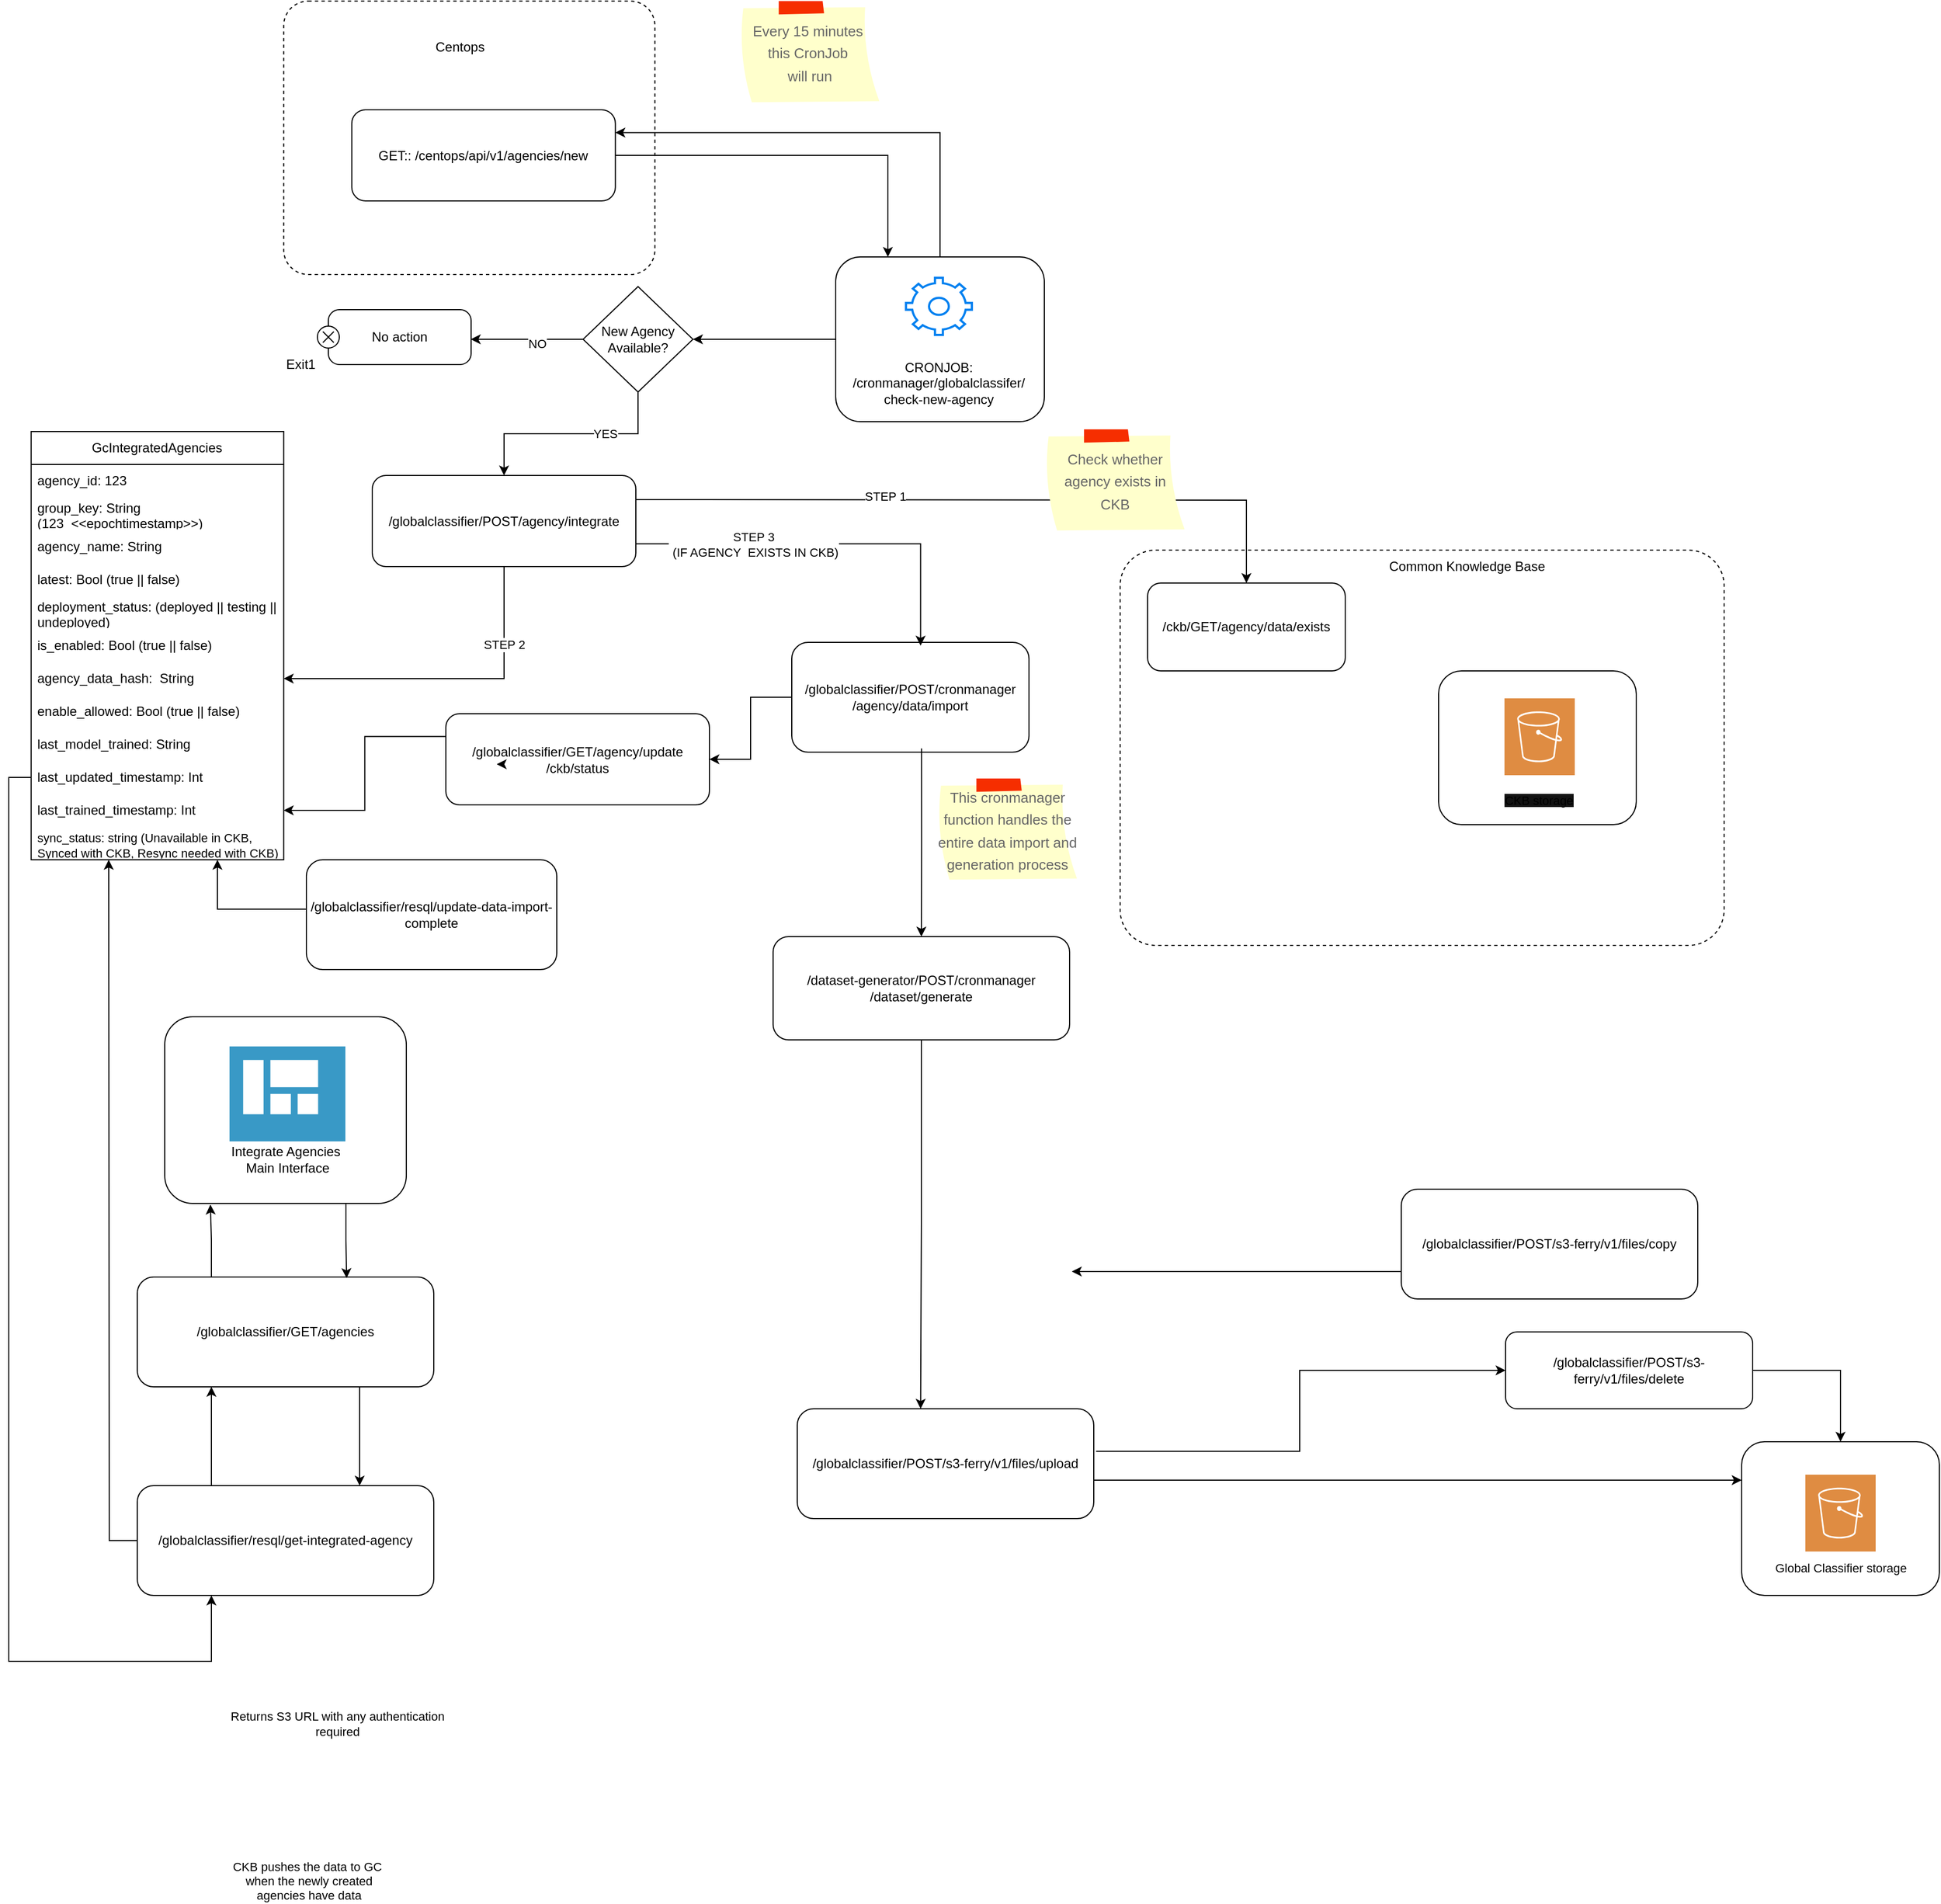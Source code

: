 <mxfile version="27.0.5" pages="4">
  <diagram name="Add-Datasource-Flow" id="0AGCFBf2FpTad1DNYMGd">
    <mxGraphModel dx="1296" dy="781" grid="0" gridSize="10" guides="1" tooltips="0" connect="1" arrows="1" fold="1" page="1" pageScale="1" pageWidth="850" pageHeight="1100" math="0" shadow="0">
      <root>
        <mxCell id="0" />
        <mxCell id="1" parent="0" />
        <mxCell id="Wv8BJaC0_amkNu4p2bPB-7" value="" style="rounded=1;whiteSpace=wrap;html=1;arcSize=9;dashed=1;fillColor=none;" parent="1" vertex="1">
          <mxGeometry x="1031" y="695" width="550" height="360" as="geometry" />
        </mxCell>
        <mxCell id="Wv8BJaC0_amkNu4p2bPB-1" value="/ckb/GET/agency/data/exists" style="rounded=1;whiteSpace=wrap;html=1;" parent="1" vertex="1">
          <mxGeometry x="1056" y="725" width="180" height="80" as="geometry" />
        </mxCell>
        <mxCell id="m8JFB846j3_asXzT6kpJ-17" style="edgeStyle=orthogonalEdgeStyle;rounded=0;orthogonalLoop=1;jettySize=auto;html=1;exitX=0;exitY=0.5;exitDx=0;exitDy=0;" edge="1" parent="1" source="Wv8BJaC0_amkNu4p2bPB-2" target="m8JFB846j3_asXzT6kpJ-16">
          <mxGeometry relative="1" as="geometry" />
        </mxCell>
        <mxCell id="Wv8BJaC0_amkNu4p2bPB-2" value="/globalclassifier/POST/cronmanager&lt;div&gt;/agency/data/import&lt;/div&gt;" style="rounded=1;whiteSpace=wrap;html=1;" parent="1" vertex="1">
          <mxGeometry x="732" y="779" width="216" height="100" as="geometry" />
        </mxCell>
        <mxCell id="Wv8BJaC0_amkNu4p2bPB-3" value="" style="rounded=1;whiteSpace=wrap;html=1;" parent="1" vertex="1">
          <mxGeometry x="161" y="1120" width="220" height="170" as="geometry" />
        </mxCell>
        <mxCell id="Wv8BJaC0_amkNu4p2bPB-4" value="Integrate Agencies&amp;nbsp;&lt;div&gt;Main Interface&lt;/div&gt;" style="text;html=1;align=center;verticalAlign=middle;whiteSpace=wrap;rounded=0;" parent="1" vertex="1">
          <mxGeometry x="202.95" y="1233.5" width="139.58" height="33.5" as="geometry" />
        </mxCell>
        <mxCell id="Wv8BJaC0_amkNu4p2bPB-5" value="" style="image;sketch=0;aspect=fixed;html=1;points=[];align=center;fontSize=12;image=img/lib/mscae/Shared_Dashboard.svg;" parent="1" vertex="1">
          <mxGeometry x="220.0" y="1147" width="105.49" height="86.5" as="geometry" />
        </mxCell>
        <mxCell id="Wv8BJaC0_amkNu4p2bPB-8" value="Common Knowledge Base" style="text;html=1;align=center;verticalAlign=middle;whiteSpace=wrap;rounded=0;" parent="1" vertex="1">
          <mxGeometry x="1251" y="695" width="192" height="30" as="geometry" />
        </mxCell>
        <mxCell id="YWxtWIN07UHfHVU3wg7l-54" style="edgeStyle=orthogonalEdgeStyle;rounded=0;orthogonalLoop=1;jettySize=auto;html=1;exitX=0.547;exitY=0.966;exitDx=0;exitDy=0;entryX=0.5;entryY=0;entryDx=0;entryDy=0;exitPerimeter=0;" parent="1" source="Wv8BJaC0_amkNu4p2bPB-2" target="Wv8BJaC0_amkNu4p2bPB-44" edge="1">
          <mxGeometry relative="1" as="geometry">
            <mxPoint x="907" y="1212" as="sourcePoint" />
          </mxGeometry>
        </mxCell>
        <mxCell id="Wv8BJaC0_amkNu4p2bPB-39" value="" style="rounded=1;whiteSpace=wrap;html=1;" parent="1" vertex="1">
          <mxGeometry x="1321" y="805" width="180" height="140" as="geometry" />
        </mxCell>
        <mxCell id="Wv8BJaC0_amkNu4p2bPB-41" value="" style="sketch=0;pointerEvents=1;shadow=0;dashed=0;html=1;strokeColor=none;fillColor=#DF8C42;labelPosition=center;verticalLabelPosition=bottom;verticalAlign=top;align=center;outlineConnect=0;shape=mxgraph.veeam2.aws_s3;" parent="1" vertex="1">
          <mxGeometry x="1381" y="830" width="64" height="70" as="geometry" />
        </mxCell>
        <mxCell id="Wv8BJaC0_amkNu4p2bPB-42" value="&lt;span style=&quot;font-size: 11px; text-wrap-mode: nowrap; background-color: rgb(18, 18, 18);&quot;&gt;CKB storage&lt;/span&gt;" style="text;html=1;align=center;verticalAlign=middle;whiteSpace=wrap;rounded=0;" parent="1" vertex="1">
          <mxGeometry x="1339.5" y="908" width="145" height="30" as="geometry" />
        </mxCell>
        <mxCell id="Wv8BJaC0_amkNu4p2bPB-43" value="&lt;div style=&quot;font-size: 11px; text-wrap-mode: nowrap;&quot;&gt;&lt;span style=&quot;background-color: light-dark(#ffffff, var(--ge-dark-color, #121212));&quot;&gt;Returns S3 URL with any authentication&lt;/span&gt;&lt;/div&gt;&lt;div style=&quot;font-size: 11px; text-wrap-mode: nowrap;&quot;&gt;&lt;span style=&quot;background-color: light-dark(#ffffff, var(--ge-dark-color, #121212));&quot;&gt;required&lt;/span&gt;&lt;/div&gt;" style="text;html=1;align=center;verticalAlign=middle;whiteSpace=wrap;rounded=0;" parent="1" vertex="1">
          <mxGeometry x="220" y="1751" width="197" height="25" as="geometry" />
        </mxCell>
        <mxCell id="Wv8BJaC0_amkNu4p2bPB-60" style="edgeStyle=orthogonalEdgeStyle;rounded=0;orthogonalLoop=1;jettySize=auto;html=1;exitX=1.008;exitY=0.387;exitDx=0;exitDy=0;entryX=0;entryY=0.5;entryDx=0;entryDy=0;exitPerimeter=0;" parent="1" source="Wv8BJaC0_amkNu4p2bPB-55" target="Wv8BJaC0_amkNu4p2bPB-58" edge="1">
          <mxGeometry relative="1" as="geometry">
            <mxPoint x="1154.5" y="1377" as="sourcePoint" />
          </mxGeometry>
        </mxCell>
        <mxCell id="Wv8BJaC0_amkNu4p2bPB-44" value="/dataset-generator/&lt;span style=&quot;background-color: transparent; color: light-dark(rgb(0, 0, 0), rgb(255, 255, 255));&quot;&gt;POST/cronmanager /dataset/generate&lt;/span&gt;" style="rounded=1;whiteSpace=wrap;html=1;container=1;" parent="1" vertex="1">
          <mxGeometry x="715" y="1047" width="270" height="94" as="geometry">
            <mxRectangle x="740" y="461" width="350" height="30" as="alternateBounds" />
          </mxGeometry>
        </mxCell>
        <mxCell id="Wv8BJaC0_amkNu4p2bPB-50" style="edgeStyle=orthogonalEdgeStyle;rounded=0;orthogonalLoop=1;jettySize=auto;html=1;exitX=0;exitY=0.75;exitDx=0;exitDy=0;" parent="1" source="Wv8BJaC0_amkNu4p2bPB-46" edge="1">
          <mxGeometry relative="1" as="geometry">
            <mxPoint x="987" y="1352" as="targetPoint" />
          </mxGeometry>
        </mxCell>
        <mxCell id="Wv8BJaC0_amkNu4p2bPB-46" value="/globalclassifier/POST/s3-ferry/v1/files/copy" style="rounded=1;whiteSpace=wrap;html=1;" parent="1" vertex="1">
          <mxGeometry x="1287" y="1277" width="270" height="100" as="geometry" />
        </mxCell>
        <mxCell id="Wv8BJaC0_amkNu4p2bPB-51" value="" style="rounded=1;whiteSpace=wrap;html=1;" parent="1" vertex="1">
          <mxGeometry x="1597" y="1507" width="180" height="140" as="geometry" />
        </mxCell>
        <mxCell id="Wv8BJaC0_amkNu4p2bPB-52" value="" style="sketch=0;pointerEvents=1;shadow=0;dashed=0;html=1;strokeColor=none;fillColor=#DF8C42;labelPosition=center;verticalLabelPosition=bottom;verticalAlign=top;align=center;outlineConnect=0;shape=mxgraph.veeam2.aws_s3;" parent="1" vertex="1">
          <mxGeometry x="1655" y="1537" width="64" height="70" as="geometry" />
        </mxCell>
        <mxCell id="Wv8BJaC0_amkNu4p2bPB-53" value="&lt;span style=&quot;font-size: 11px; text-wrap-mode: nowrap;&quot;&gt;Global Classifier storage&lt;/span&gt;" style="text;html=1;align=center;verticalAlign=middle;whiteSpace=wrap;rounded=0;" parent="1" vertex="1">
          <mxGeometry x="1614.5" y="1607" width="145" height="30" as="geometry" />
        </mxCell>
        <mxCell id="Wv8BJaC0_amkNu4p2bPB-55" value="/globalclassifier/POST/s3-ferry/v1/files/upload" style="rounded=1;whiteSpace=wrap;html=1;" parent="1" vertex="1">
          <mxGeometry x="737" y="1477" width="270" height="100" as="geometry" />
        </mxCell>
        <mxCell id="Wv8BJaC0_amkNu4p2bPB-56" style="edgeStyle=orthogonalEdgeStyle;rounded=0;orthogonalLoop=1;jettySize=auto;html=1;entryX=0;entryY=0.25;entryDx=0;entryDy=0;exitX=1;exitY=0.611;exitDx=0;exitDy=0;exitPerimeter=0;" parent="1" source="Wv8BJaC0_amkNu4p2bPB-55" target="Wv8BJaC0_amkNu4p2bPB-51" edge="1">
          <mxGeometry relative="1" as="geometry">
            <mxPoint x="1222" y="1527" as="sourcePoint" />
            <Array as="points">
              <mxPoint x="1007" y="1542" />
            </Array>
          </mxGeometry>
        </mxCell>
        <mxCell id="Wv8BJaC0_amkNu4p2bPB-59" style="edgeStyle=orthogonalEdgeStyle;rounded=0;orthogonalLoop=1;jettySize=auto;html=1;entryX=0.5;entryY=0;entryDx=0;entryDy=0;exitX=1;exitY=0.5;exitDx=0;exitDy=0;" parent="1" source="Wv8BJaC0_amkNu4p2bPB-58" target="Wv8BJaC0_amkNu4p2bPB-51" edge="1">
          <mxGeometry relative="1" as="geometry" />
        </mxCell>
        <mxCell id="Wv8BJaC0_amkNu4p2bPB-58" value="/globalclassifier/POST/s3-ferry/v1/files/delete" style="rounded=1;whiteSpace=wrap;html=1;" parent="1" vertex="1">
          <mxGeometry x="1382" y="1407" width="225" height="70" as="geometry" />
        </mxCell>
        <mxCell id="YWxtWIN07UHfHVU3wg7l-45" style="edgeStyle=orthogonalEdgeStyle;rounded=0;orthogonalLoop=1;jettySize=auto;html=1;exitX=0.75;exitY=1;exitDx=0;exitDy=0;entryX=0.75;entryY=0;entryDx=0;entryDy=0;" parent="1" source="YWxtWIN07UHfHVU3wg7l-1" target="YWxtWIN07UHfHVU3wg7l-6" edge="1">
          <mxGeometry relative="1" as="geometry" />
        </mxCell>
        <mxCell id="YWxtWIN07UHfHVU3wg7l-1" value="/globalclassifier/GET/agencies" style="rounded=1;whiteSpace=wrap;html=1;" parent="1" vertex="1">
          <mxGeometry x="136" y="1357" width="270" height="100" as="geometry" />
        </mxCell>
        <mxCell id="YWxtWIN07UHfHVU3wg7l-44" style="edgeStyle=orthogonalEdgeStyle;rounded=0;orthogonalLoop=1;jettySize=auto;html=1;exitX=0.25;exitY=0;exitDx=0;exitDy=0;entryX=0.25;entryY=1;entryDx=0;entryDy=0;" parent="1" source="YWxtWIN07UHfHVU3wg7l-6" target="YWxtWIN07UHfHVU3wg7l-1" edge="1">
          <mxGeometry relative="1" as="geometry" />
        </mxCell>
        <mxCell id="YWxtWIN07UHfHVU3wg7l-51" style="edgeStyle=orthogonalEdgeStyle;rounded=0;orthogonalLoop=1;jettySize=auto;html=1;exitX=0;exitY=0.5;exitDx=0;exitDy=0;" parent="1" source="YWxtWIN07UHfHVU3wg7l-6" edge="1">
          <mxGeometry relative="1" as="geometry">
            <mxPoint x="282.5" y="1712" as="sourcePoint" />
            <mxPoint x="110" y="977" as="targetPoint" />
          </mxGeometry>
        </mxCell>
        <mxCell id="YWxtWIN07UHfHVU3wg7l-6" value="/globalclassifier/resql/get-integrated-agency" style="rounded=1;whiteSpace=wrap;html=1;" parent="1" vertex="1">
          <mxGeometry x="136" y="1547" width="270" height="100" as="geometry" />
        </mxCell>
        <mxCell id="YWxtWIN07UHfHVU3wg7l-8" value="GcIntegratedAgencies" style="swimlane;fontStyle=0;childLayout=stackLayout;horizontal=1;startSize=30;horizontalStack=0;resizeParent=1;resizeParentMax=0;resizeLast=0;collapsible=1;marginBottom=0;whiteSpace=wrap;html=1;" parent="1" vertex="1">
          <mxGeometry x="39.35" y="587" width="230" height="390" as="geometry" />
        </mxCell>
        <mxCell id="YWxtWIN07UHfHVU3wg7l-9" value="agency_id: 123" style="text;strokeColor=none;fillColor=none;align=left;verticalAlign=middle;spacingLeft=4;spacingRight=4;overflow=hidden;points=[[0,0.5],[1,0.5]];portConstraint=eastwest;rotatable=0;whiteSpace=wrap;html=1;" parent="YWxtWIN07UHfHVU3wg7l-8" vertex="1">
          <mxGeometry y="30" width="230" height="30" as="geometry" />
        </mxCell>
        <mxCell id="YWxtWIN07UHfHVU3wg7l-10" value="group_key: String (123_&amp;lt;&amp;lt;epochtimestamp&amp;gt;&amp;gt;)" style="text;strokeColor=none;fillColor=none;align=left;verticalAlign=middle;spacingLeft=4;spacingRight=4;overflow=hidden;points=[[0,0.5],[1,0.5]];portConstraint=eastwest;rotatable=0;whiteSpace=wrap;html=1;" parent="YWxtWIN07UHfHVU3wg7l-8" vertex="1">
          <mxGeometry y="60" width="230" height="30" as="geometry" />
        </mxCell>
        <mxCell id="YWxtWIN07UHfHVU3wg7l-11" value="agency_name: String" style="text;strokeColor=none;fillColor=none;align=left;verticalAlign=middle;spacingLeft=4;spacingRight=4;overflow=hidden;points=[[0,0.5],[1,0.5]];portConstraint=eastwest;rotatable=0;whiteSpace=wrap;html=1;" parent="YWxtWIN07UHfHVU3wg7l-8" vertex="1">
          <mxGeometry y="90" width="230" height="30" as="geometry" />
        </mxCell>
        <mxCell id="YWxtWIN07UHfHVU3wg7l-15" value="latest: Bool (true || false)" style="text;strokeColor=none;fillColor=none;align=left;verticalAlign=middle;spacingLeft=4;spacingRight=4;overflow=hidden;points=[[0,0.5],[1,0.5]];portConstraint=eastwest;rotatable=0;whiteSpace=wrap;html=1;" parent="YWxtWIN07UHfHVU3wg7l-8" vertex="1">
          <mxGeometry y="120" width="230" height="30" as="geometry" />
        </mxCell>
        <mxCell id="YWxtWIN07UHfHVU3wg7l-33" value="deployment_status: (deployed || testing || undeployed&lt;span style=&quot;background-color: transparent; color: light-dark(rgb(0, 0, 0), rgb(255, 255, 255));&quot;&gt;)&lt;/span&gt;" style="text;strokeColor=none;fillColor=none;align=left;verticalAlign=middle;spacingLeft=4;spacingRight=4;overflow=hidden;points=[[0,0.5],[1,0.5]];portConstraint=eastwest;rotatable=0;whiteSpace=wrap;html=1;" parent="YWxtWIN07UHfHVU3wg7l-8" vertex="1">
          <mxGeometry y="150" width="230" height="30" as="geometry" />
        </mxCell>
        <mxCell id="YWxtWIN07UHfHVU3wg7l-16" value="is_enabled: Bool (true || false)" style="text;strokeColor=none;fillColor=none;align=left;verticalAlign=middle;spacingLeft=4;spacingRight=4;overflow=hidden;points=[[0,0.5],[1,0.5]];portConstraint=eastwest;rotatable=0;whiteSpace=wrap;html=1;" parent="YWxtWIN07UHfHVU3wg7l-8" vertex="1">
          <mxGeometry y="180" width="230" height="30" as="geometry" />
        </mxCell>
        <mxCell id="jMAyHggQgILbENjjjGeT-1" value="agency_data_hash:&amp;nbsp; String" style="text;strokeColor=none;fillColor=none;align=left;verticalAlign=middle;spacingLeft=4;spacingRight=4;overflow=hidden;points=[[0,0.5],[1,0.5]];portConstraint=eastwest;rotatable=0;whiteSpace=wrap;html=1;" parent="YWxtWIN07UHfHVU3wg7l-8" vertex="1">
          <mxGeometry y="210" width="230" height="30" as="geometry" />
        </mxCell>
        <mxCell id="YWxtWIN07UHfHVU3wg7l-17" value="enable_allowed: Bool (true || false)" style="text;strokeColor=none;fillColor=none;align=left;verticalAlign=middle;spacingLeft=4;spacingRight=4;overflow=hidden;points=[[0,0.5],[1,0.5]];portConstraint=eastwest;rotatable=0;whiteSpace=wrap;html=1;" parent="YWxtWIN07UHfHVU3wg7l-8" vertex="1">
          <mxGeometry y="240" width="230" height="30" as="geometry" />
        </mxCell>
        <mxCell id="YWxtWIN07UHfHVU3wg7l-18" value="last_model_trained: String" style="text;strokeColor=none;fillColor=none;align=left;verticalAlign=middle;spacingLeft=4;spacingRight=4;overflow=hidden;points=[[0,0.5],[1,0.5]];portConstraint=eastwest;rotatable=0;whiteSpace=wrap;html=1;" parent="YWxtWIN07UHfHVU3wg7l-8" vertex="1">
          <mxGeometry y="270" width="230" height="30" as="geometry" />
        </mxCell>
        <mxCell id="YWxtWIN07UHfHVU3wg7l-20" value="last_updated_timestamp: Int" style="text;strokeColor=none;fillColor=none;align=left;verticalAlign=middle;spacingLeft=4;spacingRight=4;overflow=hidden;points=[[0,0.5],[1,0.5]];portConstraint=eastwest;rotatable=0;whiteSpace=wrap;html=1;" parent="YWxtWIN07UHfHVU3wg7l-8" vertex="1">
          <mxGeometry y="300" width="230" height="30" as="geometry" />
        </mxCell>
        <mxCell id="asxbecY70ZySBZZj46JK-5" value="last_trained_timestamp: Int" style="text;strokeColor=none;fillColor=none;align=left;verticalAlign=middle;spacingLeft=4;spacingRight=4;overflow=hidden;points=[[0,0.5],[1,0.5]];portConstraint=eastwest;rotatable=0;whiteSpace=wrap;html=1;" parent="YWxtWIN07UHfHVU3wg7l-8" vertex="1">
          <mxGeometry y="330" width="230" height="30" as="geometry" />
        </mxCell>
        <mxCell id="F9SzMtwg83-o3SOkV0sU-2" value="&lt;span style=&quot;font-size: 11px; text-align: center; text-wrap-mode: nowrap; background-color: light-dark(#ffffff, var(--ge-dark-color, #121212));&quot;&gt;sync_status: string (Unavailable in CKB,&amp;nbsp;&lt;/span&gt;&lt;div&gt;&lt;span style=&quot;font-size: 11px; text-align: center; text-wrap-mode: nowrap; background-color: light-dark(#ffffff, var(--ge-dark-color, #121212));&quot;&gt;Synced with CKB, Resync needed with CKB)&lt;/span&gt;&lt;/div&gt;&lt;div&gt;&lt;span style=&quot;font-size: 11px; text-align: center; text-wrap-mode: nowrap; background-color: rgb(18, 18, 18);&quot;&gt;&lt;br&gt;&lt;/span&gt;&lt;/div&gt;" style="text;strokeColor=none;fillColor=none;align=left;verticalAlign=middle;spacingLeft=4;spacingRight=4;overflow=hidden;points=[[0,0.5],[1,0.5]];portConstraint=eastwest;rotatable=0;whiteSpace=wrap;html=1;" parent="YWxtWIN07UHfHVU3wg7l-8" vertex="1">
          <mxGeometry y="360" width="230" height="30" as="geometry" />
        </mxCell>
        <mxCell id="YWxtWIN07UHfHVU3wg7l-39" style="edgeStyle=orthogonalEdgeStyle;rounded=0;orthogonalLoop=1;jettySize=auto;html=1;exitX=0.75;exitY=1;exitDx=0;exitDy=0;entryX=0.706;entryY=0.01;entryDx=0;entryDy=0;entryPerimeter=0;" parent="1" source="Wv8BJaC0_amkNu4p2bPB-3" target="YWxtWIN07UHfHVU3wg7l-1" edge="1">
          <mxGeometry relative="1" as="geometry" />
        </mxCell>
        <mxCell id="YWxtWIN07UHfHVU3wg7l-41" style="edgeStyle=orthogonalEdgeStyle;rounded=0;orthogonalLoop=1;jettySize=auto;html=1;exitX=0.25;exitY=0;exitDx=0;exitDy=0;entryX=0.189;entryY=1.006;entryDx=0;entryDy=0;entryPerimeter=0;" parent="1" source="YWxtWIN07UHfHVU3wg7l-1" target="Wv8BJaC0_amkNu4p2bPB-3" edge="1">
          <mxGeometry relative="1" as="geometry" />
        </mxCell>
        <mxCell id="YWxtWIN07UHfHVU3wg7l-52" style="edgeStyle=orthogonalEdgeStyle;rounded=0;orthogonalLoop=1;jettySize=auto;html=1;exitX=0;exitY=0.5;exitDx=0;exitDy=0;entryX=0.25;entryY=1;entryDx=0;entryDy=0;" parent="1" source="YWxtWIN07UHfHVU3wg7l-20" target="YWxtWIN07UHfHVU3wg7l-6" edge="1">
          <mxGeometry relative="1" as="geometry">
            <Array as="points">
              <mxPoint x="19" y="902" />
              <mxPoint x="19" y="1707" />
              <mxPoint x="204" y="1707" />
            </Array>
          </mxGeometry>
        </mxCell>
        <mxCell id="m8JFB846j3_asXzT6kpJ-10" style="edgeStyle=orthogonalEdgeStyle;rounded=0;orthogonalLoop=1;jettySize=auto;html=1;exitX=1;exitY=0.5;exitDx=0;exitDy=0;entryX=0.5;entryY=0;entryDx=0;entryDy=0;" edge="1" parent="1" target="Wv8BJaC0_amkNu4p2bPB-1">
          <mxGeometry relative="1" as="geometry">
            <mxPoint x="796" y="771" as="targetPoint" />
            <mxPoint x="590" y="649" as="sourcePoint" />
          </mxGeometry>
        </mxCell>
        <mxCell id="m8JFB846j3_asXzT6kpJ-11" value="STEP 1" style="edgeLabel;html=1;align=center;verticalAlign=middle;resizable=0;points=[];" vertex="1" connectable="0" parent="m8JFB846j3_asXzT6kpJ-10">
          <mxGeometry x="-0.281" y="3" relative="1" as="geometry">
            <mxPoint as="offset" />
          </mxGeometry>
        </mxCell>
        <mxCell id="m8JFB846j3_asXzT6kpJ-13" value="STEP 3&lt;div&gt;&amp;nbsp;(IF AGENCY&amp;nbsp; EXISTS IN CKB)&lt;/div&gt;" style="edgeStyle=orthogonalEdgeStyle;rounded=0;orthogonalLoop=1;jettySize=auto;html=1;exitX=1;exitY=0.75;exitDx=0;exitDy=0;entryX=0.543;entryY=0.03;entryDx=0;entryDy=0;entryPerimeter=0;" edge="1" parent="1" source="YWxtWIN07UHfHVU3wg7l-53" target="Wv8BJaC0_amkNu4p2bPB-2">
          <mxGeometry x="-0.388" y="-1" relative="1" as="geometry">
            <mxPoint x="609.059" y="1011.353" as="targetPoint" />
            <mxPoint as="offset" />
          </mxGeometry>
        </mxCell>
        <mxCell id="m8JFB846j3_asXzT6kpJ-22" style="edgeStyle=orthogonalEdgeStyle;rounded=0;orthogonalLoop=1;jettySize=auto;html=1;exitX=0.5;exitY=1;exitDx=0;exitDy=0;entryX=1;entryY=0.5;entryDx=0;entryDy=0;" edge="1" parent="1" source="YWxtWIN07UHfHVU3wg7l-53" target="jMAyHggQgILbENjjjGeT-1">
          <mxGeometry relative="1" as="geometry" />
        </mxCell>
        <mxCell id="m8JFB846j3_asXzT6kpJ-23" value="STEP 2" style="edgeLabel;html=1;align=center;verticalAlign=middle;resizable=0;points=[];" vertex="1" connectable="0" parent="m8JFB846j3_asXzT6kpJ-22">
          <mxGeometry x="-0.532" relative="1" as="geometry">
            <mxPoint as="offset" />
          </mxGeometry>
        </mxCell>
        <mxCell id="YWxtWIN07UHfHVU3wg7l-53" value="/globalclassifier/POST/agency/integrate" style="rounded=1;whiteSpace=wrap;html=1;" parent="1" vertex="1">
          <mxGeometry x="350" y="627" width="240" height="83" as="geometry" />
        </mxCell>
        <mxCell id="asxbecY70ZySBZZj46JK-1" value="" style="rounded=1;whiteSpace=wrap;html=1;arcSize=9;dashed=1;fillColor=none;" parent="1" vertex="1">
          <mxGeometry x="269.35" y="195" width="338" height="249" as="geometry" />
        </mxCell>
        <mxCell id="asxbecY70ZySBZZj46JK-2" value="Centops" style="text;html=1;align=center;verticalAlign=middle;whiteSpace=wrap;rounded=0;" parent="1" vertex="1">
          <mxGeometry x="334.35" y="222" width="192" height="30" as="geometry" />
        </mxCell>
        <mxCell id="asxbecY70ZySBZZj46JK-16" value="&lt;div style=&quot;font-size: 11px; text-wrap-mode: nowrap;&quot;&gt;&lt;span style=&quot;background-color: light-dark(#ffffff, var(--ge-dark-color, #121212));&quot;&gt;CKB pushes the data to GC&amp;nbsp;&lt;/span&gt;&lt;/div&gt;&lt;div style=&quot;font-size: 11px; text-wrap-mode: nowrap;&quot;&gt;&lt;span style=&quot;background-color: light-dark(#ffffff, var(--ge-dark-color, #121212));&quot;&gt;when the newly created&lt;/span&gt;&lt;/div&gt;&lt;div style=&quot;font-size: 11px; text-wrap-mode: nowrap;&quot;&gt;&lt;span style=&quot;background-color: light-dark(#ffffff, var(--ge-dark-color, #121212));&quot;&gt;agencies have data&lt;/span&gt;&lt;/div&gt;" style="text;html=1;align=center;verticalAlign=middle;whiteSpace=wrap;rounded=0;" parent="1" vertex="1">
          <mxGeometry x="220" y="1892" width="145" height="30" as="geometry" />
        </mxCell>
        <mxCell id="asxbecY70ZySBZZj46JK-23" value="" style="endArrow=classic;html=1;rounded=0;" parent="1" edge="1">
          <mxGeometry width="50" height="50" relative="1" as="geometry">
            <mxPoint x="320" y="1022" as="sourcePoint" />
            <mxPoint x="209" y="977" as="targetPoint" />
            <Array as="points">
              <mxPoint x="209" y="1022" />
            </Array>
          </mxGeometry>
        </mxCell>
        <mxCell id="asxbecY70ZySBZZj46JK-25" value="/globalclassifier/resql/update-data-import-complete" style="rounded=1;whiteSpace=wrap;html=1;" parent="1" vertex="1">
          <mxGeometry x="290" y="977" width="228" height="100" as="geometry" />
        </mxCell>
        <mxCell id="Wv8BJaC0_amkNu4p2bPB-54" style="edgeStyle=orthogonalEdgeStyle;rounded=0;orthogonalLoop=1;jettySize=auto;html=1;" parent="1" source="Wv8BJaC0_amkNu4p2bPB-44" edge="1">
          <mxGeometry relative="1" as="geometry">
            <mxPoint x="849.33" y="1477" as="targetPoint" />
            <mxPoint x="849.33" y="1377" as="sourcePoint" />
          </mxGeometry>
        </mxCell>
        <mxCell id="YglMuKiGucUhxPpo9mfB-13" style="edgeStyle=orthogonalEdgeStyle;rounded=0;orthogonalLoop=1;jettySize=auto;html=1;exitX=1;exitY=0.5;exitDx=0;exitDy=0;entryX=0.25;entryY=0;entryDx=0;entryDy=0;" edge="1" parent="1" source="9" target="WadqLF7EGJCs9axo_Y5u-9">
          <mxGeometry relative="1" as="geometry" />
        </mxCell>
        <mxCell id="9" value="GET:: /centops/api/v1/agencies/new" style="rounded=1;whiteSpace=wrap;html=1;" parent="1" vertex="1">
          <mxGeometry x="331.35" y="294" width="240" height="83" as="geometry" />
        </mxCell>
        <mxCell id="YglMuKiGucUhxPpo9mfB-10" style="edgeStyle=orthogonalEdgeStyle;rounded=0;orthogonalLoop=1;jettySize=auto;html=1;entryX=1;entryY=0.25;entryDx=0;entryDy=0;exitX=0.5;exitY=0;exitDx=0;exitDy=0;" edge="1" parent="1" source="WadqLF7EGJCs9axo_Y5u-9" target="9">
          <mxGeometry relative="1" as="geometry" />
        </mxCell>
        <mxCell id="YglMuKiGucUhxPpo9mfB-16" style="edgeStyle=orthogonalEdgeStyle;rounded=0;orthogonalLoop=1;jettySize=auto;html=1;exitX=0;exitY=0.5;exitDx=0;exitDy=0;entryX=1;entryY=0.5;entryDx=0;entryDy=0;" edge="1" parent="1" source="WadqLF7EGJCs9axo_Y5u-9" target="YglMuKiGucUhxPpo9mfB-14">
          <mxGeometry relative="1" as="geometry" />
        </mxCell>
        <mxCell id="WadqLF7EGJCs9axo_Y5u-9" value="" style="rounded=1;whiteSpace=wrap;html=1;" parent="1" vertex="1">
          <mxGeometry x="772" y="428" width="190" height="150" as="geometry" />
        </mxCell>
        <mxCell id="WadqLF7EGJCs9axo_Y5u-10" value="" style="html=1;verticalLabelPosition=bottom;align=center;labelBackgroundColor=#ffffff;verticalAlign=top;strokeWidth=2;strokeColor=#0080F0;shadow=0;dashed=0;shape=mxgraph.ios7.icons.settings;" parent="1" vertex="1">
          <mxGeometry x="836" y="447" width="60" height="52" as="geometry" />
        </mxCell>
        <mxCell id="WadqLF7EGJCs9axo_Y5u-11" value="CRONJOB: /cronmanager/globalclassifer/&lt;div&gt;check-new-agency&lt;/div&gt;" style="text;html=1;align=center;verticalAlign=middle;whiteSpace=wrap;rounded=0;" parent="1" vertex="1">
          <mxGeometry x="770" y="528" width="192" height="30" as="geometry" />
        </mxCell>
        <mxCell id="YglMuKiGucUhxPpo9mfB-12" value="&lt;span style=&quot;font-size: 13px;&quot;&gt;Every 15 minutes&amp;nbsp;&lt;/span&gt;&lt;div&gt;&lt;span style=&quot;font-size: 13px;&quot;&gt;this CronJob&amp;nbsp;&lt;/span&gt;&lt;/div&gt;&lt;div&gt;&lt;span style=&quot;font-size: 13px;&quot;&gt;will run&lt;/span&gt;&lt;/div&gt;" style="strokeWidth=1;shadow=0;dashed=0;align=center;html=1;shape=mxgraph.mockup.text.stickyNote2;fontColor=#666666;mainText=;fontSize=17;whiteSpace=wrap;fillColor=#ffffcc;strokeColor=#F62E00;" vertex="1" parent="1">
          <mxGeometry x="684" y="195" width="129" height="93" as="geometry" />
        </mxCell>
        <mxCell id="YglMuKiGucUhxPpo9mfB-17" style="edgeStyle=orthogonalEdgeStyle;rounded=0;orthogonalLoop=1;jettySize=auto;html=1;exitX=0.5;exitY=1;exitDx=0;exitDy=0;" edge="1" parent="1" source="YglMuKiGucUhxPpo9mfB-14" target="YWxtWIN07UHfHVU3wg7l-53">
          <mxGeometry relative="1" as="geometry" />
        </mxCell>
        <mxCell id="YglMuKiGucUhxPpo9mfB-18" value="YES" style="edgeLabel;html=1;align=center;verticalAlign=middle;resizable=0;points=[];" vertex="1" connectable="0" parent="YglMuKiGucUhxPpo9mfB-17">
          <mxGeometry x="-0.313" relative="1" as="geometry">
            <mxPoint as="offset" />
          </mxGeometry>
        </mxCell>
        <mxCell id="YglMuKiGucUhxPpo9mfB-19" style="edgeStyle=orthogonalEdgeStyle;rounded=0;orthogonalLoop=1;jettySize=auto;html=1;exitX=0;exitY=0.5;exitDx=0;exitDy=0;" edge="1" parent="1" source="YglMuKiGucUhxPpo9mfB-14">
          <mxGeometry relative="1" as="geometry">
            <mxPoint x="439.667" y="503" as="targetPoint" />
          </mxGeometry>
        </mxCell>
        <mxCell id="YglMuKiGucUhxPpo9mfB-20" value="NO" style="edgeLabel;html=1;align=center;verticalAlign=middle;resizable=0;points=[];" vertex="1" connectable="0" parent="YglMuKiGucUhxPpo9mfB-19">
          <mxGeometry x="-0.151" y="4" relative="1" as="geometry">
            <mxPoint x="1" as="offset" />
          </mxGeometry>
        </mxCell>
        <mxCell id="YglMuKiGucUhxPpo9mfB-14" value="New Agency Available?" style="rhombus;whiteSpace=wrap;html=1;" vertex="1" parent="1">
          <mxGeometry x="542" y="455" width="100" height="96" as="geometry" />
        </mxCell>
        <mxCell id="YglMuKiGucUhxPpo9mfB-21" value="No action" style="shape=umlState;rounded=1;verticalAlign=middle;spacingTop=0;absoluteArcSize=1;arcSize=10;umlStateConnection=connPointRefExit;boundedLbl=1;whiteSpace=wrap;html=1;" vertex="1" parent="1">
          <mxGeometry x="300" y="476" width="140" height="50" as="geometry" />
        </mxCell>
        <mxCell id="YglMuKiGucUhxPpo9mfB-22" value="Exit1" style="text;verticalAlign=middle;align=center;whiteSpace=wrap;html=1;" vertex="1" parent="YglMuKiGucUhxPpo9mfB-21">
          <mxGeometry x="-40" y="40" width="50" height="20" as="geometry" />
        </mxCell>
        <mxCell id="m8JFB846j3_asXzT6kpJ-12" value="&lt;span style=&quot;font-size: 13px;&quot;&gt;Check whether agency exists in&lt;/span&gt;&lt;div&gt;&lt;span style=&quot;font-size: 13px;&quot;&gt;CKB&lt;/span&gt;&lt;/div&gt;" style="strokeWidth=1;shadow=0;dashed=0;align=center;html=1;shape=mxgraph.mockup.text.stickyNote2;fontColor=#666666;mainText=;fontSize=17;whiteSpace=wrap;fillColor=#ffffcc;strokeColor=#F62E00;" vertex="1" parent="1">
          <mxGeometry x="962" y="585" width="129" height="93" as="geometry" />
        </mxCell>
        <mxCell id="m8JFB846j3_asXzT6kpJ-15" value="&lt;span style=&quot;font-size: 13px;&quot;&gt;This cronmanager function handles the entire data import and generation process&lt;/span&gt;" style="strokeWidth=1;shadow=0;dashed=0;align=center;html=1;shape=mxgraph.mockup.text.stickyNote2;fontColor=#666666;mainText=;fontSize=17;whiteSpace=wrap;fillColor=#ffffcc;strokeColor=#F62E00;" vertex="1" parent="1">
          <mxGeometry x="864" y="903" width="129" height="93" as="geometry" />
        </mxCell>
        <mxCell id="m8JFB846j3_asXzT6kpJ-18" style="edgeStyle=orthogonalEdgeStyle;rounded=0;orthogonalLoop=1;jettySize=auto;html=1;exitX=0;exitY=0.25;exitDx=0;exitDy=0;entryX=1;entryY=0.5;entryDx=0;entryDy=0;" edge="1" parent="1" source="m8JFB846j3_asXzT6kpJ-16" target="asxbecY70ZySBZZj46JK-5">
          <mxGeometry relative="1" as="geometry" />
        </mxCell>
        <mxCell id="m8JFB846j3_asXzT6kpJ-16" value="/globalclassifier/GET/agency/update&lt;div&gt;/ckb/status&lt;/div&gt;" style="rounded=1;whiteSpace=wrap;html=1;" vertex="1" parent="1">
          <mxGeometry x="417" y="844" width="240" height="83" as="geometry" />
        </mxCell>
        <mxCell id="m8JFB846j3_asXzT6kpJ-20" style="edgeStyle=orthogonalEdgeStyle;rounded=0;orthogonalLoop=1;jettySize=auto;html=1;exitX=0.5;exitY=1;exitDx=0;exitDy=0;entryX=0.472;entryY=1.002;entryDx=0;entryDy=0;entryPerimeter=0;" edge="1" parent="1">
          <mxGeometry relative="1" as="geometry">
            <mxPoint x="470" y="890" as="sourcePoint" />
            <mxPoint x="463.28" y="890.166" as="targetPoint" />
          </mxGeometry>
        </mxCell>
      </root>
    </mxGraphModel>
  </diagram>
  <diagram id="r8dmVqE8FRE_XwoR2vSm" name="Page-2">
    <mxGraphModel dx="1732" dy="802" grid="0" gridSize="10" guides="1" tooltips="1" connect="1" arrows="1" fold="1" page="1" pageScale="1" pageWidth="850" pageHeight="1100" math="0" shadow="0">
      <root>
        <mxCell id="0" />
        <mxCell id="1" parent="0" />
        <mxCell id="a4V3IEd3SIcBsCi2HnZb-10" style="edgeStyle=orthogonalEdgeStyle;rounded=0;orthogonalLoop=1;jettySize=auto;html=1;exitX=1;exitY=0.75;exitDx=0;exitDy=0;entryX=0;entryY=0.5;entryDx=0;entryDy=0;" parent="1" source="6R38uolxtdZ9EoSImPw0-1" target="a4V3IEd3SIcBsCi2HnZb-9" edge="1">
          <mxGeometry relative="1" as="geometry" />
        </mxCell>
        <mxCell id="6R38uolxtdZ9EoSImPw0-1" value="" style="rounded=1;whiteSpace=wrap;html=1;" parent="1" vertex="1">
          <mxGeometry x="120" y="130" width="220" height="170" as="geometry" />
        </mxCell>
        <mxCell id="6R38uolxtdZ9EoSImPw0-2" value="Integrate Agencies&amp;nbsp;&lt;div&gt;Main Interface&lt;/div&gt;" style="text;html=1;align=center;verticalAlign=middle;whiteSpace=wrap;rounded=0;" parent="1" vertex="1">
          <mxGeometry x="160.81" y="246.5" width="139.58" height="33.5" as="geometry" />
        </mxCell>
        <mxCell id="6R38uolxtdZ9EoSImPw0-3" value="" style="image;sketch=0;aspect=fixed;html=1;points=[];align=center;fontSize=12;image=img/lib/mscae/Shared_Dashboard.svg;" parent="1" vertex="1">
          <mxGeometry x="177.86" y="150" width="105.49" height="86.5" as="geometry" />
        </mxCell>
        <mxCell id="6R38uolxtdZ9EoSImPw0-19" style="edgeStyle=orthogonalEdgeStyle;rounded=0;orthogonalLoop=1;jettySize=auto;html=1;exitX=0.25;exitY=1;exitDx=0;exitDy=0;entryX=0.25;entryY=0;entryDx=0;entryDy=0;" parent="1" source="6R38uolxtdZ9EoSImPw0-4" target="6R38uolxtdZ9EoSImPw0-5" edge="1">
          <mxGeometry relative="1" as="geometry" />
        </mxCell>
        <mxCell id="6R38uolxtdZ9EoSImPw0-4" value="/globalclassifier/GET/agencies" style="rounded=1;whiteSpace=wrap;html=1;" parent="1" vertex="1">
          <mxGeometry x="94" y="367" width="270" height="100" as="geometry" />
        </mxCell>
        <mxCell id="6R38uolxtdZ9EoSImPw0-22" style="edgeStyle=orthogonalEdgeStyle;rounded=0;orthogonalLoop=1;jettySize=auto;html=1;exitX=0.75;exitY=0;exitDx=0;exitDy=0;entryX=0.75;entryY=1;entryDx=0;entryDy=0;" parent="1" source="6R38uolxtdZ9EoSImPw0-5" target="6R38uolxtdZ9EoSImPw0-4" edge="1">
          <mxGeometry relative="1" as="geometry" />
        </mxCell>
        <mxCell id="6R38uolxtdZ9EoSImPw0-5" value="/globalclassifier/resql/get-integrated-agency" style="rounded=1;whiteSpace=wrap;html=1;" parent="1" vertex="1">
          <mxGeometry x="94" y="550" width="270" height="100" as="geometry" />
        </mxCell>
        <mxCell id="6R38uolxtdZ9EoSImPw0-6" value="GcIntegratedAgencies" style="swimlane;fontStyle=0;childLayout=stackLayout;horizontal=1;startSize=30;horizontalStack=0;resizeParent=1;resizeParentMax=0;resizeLast=0;collapsible=1;marginBottom=0;whiteSpace=wrap;html=1;" parent="1" vertex="1">
          <mxGeometry x="480" y="647" width="230" height="360" as="geometry" />
        </mxCell>
        <mxCell id="6R38uolxtdZ9EoSImPw0-7" value="agency_id: 123" style="text;strokeColor=none;fillColor=none;align=left;verticalAlign=middle;spacingLeft=4;spacingRight=4;overflow=hidden;points=[[0,0.5],[1,0.5]];portConstraint=eastwest;rotatable=0;whiteSpace=wrap;html=1;" parent="6R38uolxtdZ9EoSImPw0-6" vertex="1">
          <mxGeometry y="30" width="230" height="30" as="geometry" />
        </mxCell>
        <mxCell id="6R38uolxtdZ9EoSImPw0-8" value="group_key: String (123_&amp;lt;&amp;lt;epochtimestamp&amp;gt;&amp;gt;)" style="text;strokeColor=none;fillColor=none;align=left;verticalAlign=middle;spacingLeft=4;spacingRight=4;overflow=hidden;points=[[0,0.5],[1,0.5]];portConstraint=eastwest;rotatable=0;whiteSpace=wrap;html=1;" parent="6R38uolxtdZ9EoSImPw0-6" vertex="1">
          <mxGeometry y="60" width="230" height="30" as="geometry" />
        </mxCell>
        <mxCell id="6R38uolxtdZ9EoSImPw0-9" value="agency_name: String" style="text;strokeColor=none;fillColor=none;align=left;verticalAlign=middle;spacingLeft=4;spacingRight=4;overflow=hidden;points=[[0,0.5],[1,0.5]];portConstraint=eastwest;rotatable=0;whiteSpace=wrap;html=1;" parent="6R38uolxtdZ9EoSImPw0-6" vertex="1">
          <mxGeometry y="90" width="230" height="30" as="geometry" />
        </mxCell>
        <mxCell id="Rfnhf9AQ2-6iX-PBm4ZE-25" value="agency_dataset_hash: String" style="text;strokeColor=none;fillColor=none;align=left;verticalAlign=middle;spacingLeft=4;spacingRight=4;overflow=hidden;points=[[0,0.5],[1,0.5]];portConstraint=eastwest;rotatable=0;whiteSpace=wrap;html=1;" parent="6R38uolxtdZ9EoSImPw0-6" vertex="1">
          <mxGeometry y="120" width="230" height="30" as="geometry" />
        </mxCell>
        <mxCell id="6R38uolxtdZ9EoSImPw0-10" value="latest: Bool (true || false)" style="text;strokeColor=none;fillColor=none;align=left;verticalAlign=middle;spacingLeft=4;spacingRight=4;overflow=hidden;points=[[0,0.5],[1,0.5]];portConstraint=eastwest;rotatable=0;whiteSpace=wrap;html=1;" parent="6R38uolxtdZ9EoSImPw0-6" vertex="1">
          <mxGeometry y="150" width="230" height="30" as="geometry" />
        </mxCell>
        <mxCell id="6R38uolxtdZ9EoSImPw0-11" value="deployment_status: (deployed || testing || undeployed&lt;span style=&quot;background-color: transparent; color: light-dark(rgb(0, 0, 0), rgb(255, 255, 255));&quot;&gt;)&lt;/span&gt;" style="text;strokeColor=none;fillColor=none;align=left;verticalAlign=middle;spacingLeft=4;spacingRight=4;overflow=hidden;points=[[0,0.5],[1,0.5]];portConstraint=eastwest;rotatable=0;whiteSpace=wrap;html=1;" parent="6R38uolxtdZ9EoSImPw0-6" vertex="1">
          <mxGeometry y="180" width="230" height="30" as="geometry" />
        </mxCell>
        <mxCell id="6R38uolxtdZ9EoSImPw0-12" value="is_enabled: Bool (true || false)" style="text;strokeColor=none;fillColor=none;align=left;verticalAlign=middle;spacingLeft=4;spacingRight=4;overflow=hidden;points=[[0,0.5],[1,0.5]];portConstraint=eastwest;rotatable=0;whiteSpace=wrap;html=1;" parent="6R38uolxtdZ9EoSImPw0-6" vertex="1">
          <mxGeometry y="210" width="230" height="30" as="geometry" />
        </mxCell>
        <mxCell id="6R38uolxtdZ9EoSImPw0-13" value="enable_allowed: Bool (true || false)" style="text;strokeColor=none;fillColor=none;align=left;verticalAlign=middle;spacingLeft=4;spacingRight=4;overflow=hidden;points=[[0,0.5],[1,0.5]];portConstraint=eastwest;rotatable=0;whiteSpace=wrap;html=1;" parent="6R38uolxtdZ9EoSImPw0-6" vertex="1">
          <mxGeometry y="240" width="230" height="30" as="geometry" />
        </mxCell>
        <mxCell id="6R38uolxtdZ9EoSImPw0-14" value="last_model_trained: String" style="text;strokeColor=none;fillColor=none;align=left;verticalAlign=middle;spacingLeft=4;spacingRight=4;overflow=hidden;points=[[0,0.5],[1,0.5]];portConstraint=eastwest;rotatable=0;whiteSpace=wrap;html=1;" parent="6R38uolxtdZ9EoSImPw0-6" vertex="1">
          <mxGeometry y="270" width="230" height="30" as="geometry" />
        </mxCell>
        <mxCell id="6R38uolxtdZ9EoSImPw0-15" value="last_updated_timestamp: Int" style="text;strokeColor=none;fillColor=none;align=left;verticalAlign=middle;spacingLeft=4;spacingRight=4;overflow=hidden;points=[[0,0.5],[1,0.5]];portConstraint=eastwest;rotatable=0;whiteSpace=wrap;html=1;" parent="6R38uolxtdZ9EoSImPw0-6" vertex="1">
          <mxGeometry y="300" width="230" height="30" as="geometry" />
        </mxCell>
        <mxCell id="6R38uolxtdZ9EoSImPw0-16" value="last_trained_timestamp: Int" style="text;strokeColor=none;fillColor=none;align=left;verticalAlign=middle;spacingLeft=4;spacingRight=4;overflow=hidden;points=[[0,0.5],[1,0.5]];portConstraint=eastwest;rotatable=0;whiteSpace=wrap;html=1;" parent="6R38uolxtdZ9EoSImPw0-6" vertex="1">
          <mxGeometry y="330" width="230" height="30" as="geometry" />
        </mxCell>
        <mxCell id="6R38uolxtdZ9EoSImPw0-18" style="edgeStyle=orthogonalEdgeStyle;rounded=0;orthogonalLoop=1;jettySize=auto;html=1;exitX=0.25;exitY=1;exitDx=0;exitDy=0;entryX=0.3;entryY=0.047;entryDx=0;entryDy=0;entryPerimeter=0;" parent="1" source="6R38uolxtdZ9EoSImPw0-1" target="6R38uolxtdZ9EoSImPw0-4" edge="1">
          <mxGeometry relative="1" as="geometry" />
        </mxCell>
        <mxCell id="6R38uolxtdZ9EoSImPw0-20" style="edgeStyle=orthogonalEdgeStyle;rounded=0;orthogonalLoop=1;jettySize=auto;html=1;exitX=0.25;exitY=1;exitDx=0;exitDy=0;entryX=-0.003;entryY=0.866;entryDx=0;entryDy=0;entryPerimeter=0;" parent="1" source="6R38uolxtdZ9EoSImPw0-5" target="6R38uolxtdZ9EoSImPw0-12" edge="1">
          <mxGeometry relative="1" as="geometry">
            <Array as="points">
              <mxPoint x="162" y="883" />
            </Array>
          </mxGeometry>
        </mxCell>
        <mxCell id="6R38uolxtdZ9EoSImPw0-21" style="edgeStyle=orthogonalEdgeStyle;rounded=0;orthogonalLoop=1;jettySize=auto;html=1;exitX=0;exitY=0.5;exitDx=0;exitDy=0;entryX=0.75;entryY=1;entryDx=0;entryDy=0;" parent="1" source="6R38uolxtdZ9EoSImPw0-12" target="6R38uolxtdZ9EoSImPw0-5" edge="1">
          <mxGeometry relative="1" as="geometry" />
        </mxCell>
        <mxCell id="6R38uolxtdZ9EoSImPw0-23" style="edgeStyle=orthogonalEdgeStyle;rounded=0;orthogonalLoop=1;jettySize=auto;html=1;exitX=0.75;exitY=0;exitDx=0;exitDy=0;entryX=0.8;entryY=0.99;entryDx=0;entryDy=0;entryPerimeter=0;" parent="1" source="6R38uolxtdZ9EoSImPw0-4" target="6R38uolxtdZ9EoSImPw0-1" edge="1">
          <mxGeometry relative="1" as="geometry" />
        </mxCell>
        <mxCell id="a4V3IEd3SIcBsCi2HnZb-5" style="edgeStyle=orthogonalEdgeStyle;rounded=0;orthogonalLoop=1;jettySize=auto;html=1;exitX=0.5;exitY=1;exitDx=0;exitDy=0;" parent="1" source="a4V3IEd3SIcBsCi2HnZb-1" target="a4V3IEd3SIcBsCi2HnZb-4" edge="1">
          <mxGeometry relative="1" as="geometry" />
        </mxCell>
        <mxCell id="a4V3IEd3SIcBsCi2HnZb-8" style="edgeStyle=orthogonalEdgeStyle;rounded=0;orthogonalLoop=1;jettySize=auto;html=1;exitX=1;exitY=0.5;exitDx=0;exitDy=0;entryX=0;entryY=0.5;entryDx=0;entryDy=0;" parent="1" source="a4V3IEd3SIcBsCi2HnZb-1" target="a4V3IEd3SIcBsCi2HnZb-7" edge="1">
          <mxGeometry relative="1" as="geometry" />
        </mxCell>
        <mxCell id="a4V3IEd3SIcBsCi2HnZb-1" value="/globalclassifier/POST/agency/enable" style="rounded=1;whiteSpace=wrap;html=1;" parent="1" vertex="1">
          <mxGeometry x="476" y="154" width="270" height="100" as="geometry" />
        </mxCell>
        <mxCell id="a4V3IEd3SIcBsCi2HnZb-3" style="edgeStyle=orthogonalEdgeStyle;rounded=0;orthogonalLoop=1;jettySize=auto;html=1;exitX=1;exitY=0.5;exitDx=0;exitDy=0;entryX=0.016;entryY=0.616;entryDx=0;entryDy=0;entryPerimeter=0;" parent="1" source="6R38uolxtdZ9EoSImPw0-1" target="a4V3IEd3SIcBsCi2HnZb-1" edge="1">
          <mxGeometry relative="1" as="geometry" />
        </mxCell>
        <mxCell id="a4V3IEd3SIcBsCi2HnZb-17" style="edgeStyle=orthogonalEdgeStyle;rounded=0;orthogonalLoop=1;jettySize=auto;html=1;exitX=1;exitY=0.5;exitDx=0;exitDy=0;entryX=1;entryY=0.5;entryDx=0;entryDy=0;" parent="1" source="a4V3IEd3SIcBsCi2HnZb-4" target="6R38uolxtdZ9EoSImPw0-15" edge="1">
          <mxGeometry relative="1" as="geometry">
            <Array as="points">
              <mxPoint x="1180" y="279" />
              <mxPoint x="1180" y="932" />
            </Array>
          </mxGeometry>
        </mxCell>
        <mxCell id="a4V3IEd3SIcBsCi2HnZb-4" value="/globalclassifier/POST/resql&lt;div&gt;/enable-agency-status&lt;/div&gt;" style="rounded=1;whiteSpace=wrap;html=1;" parent="1" vertex="1">
          <mxGeometry x="820" y="229" width="270" height="100" as="geometry" />
        </mxCell>
        <mxCell id="a4V3IEd3SIcBsCi2HnZb-7" value="/globalclassifier/POST/inference/agency&lt;div&gt;/status/enable&lt;/div&gt;" style="rounded=1;whiteSpace=wrap;html=1;" parent="1" vertex="1">
          <mxGeometry x="820" y="50" width="270" height="100" as="geometry" />
        </mxCell>
        <mxCell id="a4V3IEd3SIcBsCi2HnZb-14" style="edgeStyle=orthogonalEdgeStyle;rounded=0;orthogonalLoop=1;jettySize=auto;html=1;exitX=1;exitY=0.5;exitDx=0;exitDy=0;entryX=0;entryY=0.5;entryDx=0;entryDy=0;" parent="1" source="a4V3IEd3SIcBsCi2HnZb-9" target="a4V3IEd3SIcBsCi2HnZb-13" edge="1">
          <mxGeometry relative="1" as="geometry" />
        </mxCell>
        <mxCell id="a4V3IEd3SIcBsCi2HnZb-15" style="edgeStyle=orthogonalEdgeStyle;rounded=0;orthogonalLoop=1;jettySize=auto;html=1;exitX=1;exitY=0.75;exitDx=0;exitDy=0;entryX=0;entryY=0.5;entryDx=0;entryDy=0;" parent="1" source="a4V3IEd3SIcBsCi2HnZb-9" target="a4V3IEd3SIcBsCi2HnZb-12" edge="1">
          <mxGeometry relative="1" as="geometry" />
        </mxCell>
        <mxCell id="a4V3IEd3SIcBsCi2HnZb-9" value="/globalclassifier/POST/agency/disable" style="rounded=1;whiteSpace=wrap;html=1;" parent="1" vertex="1">
          <mxGeometry x="480" y="379" width="270" height="100" as="geometry" />
        </mxCell>
        <mxCell id="a4V3IEd3SIcBsCi2HnZb-16" style="edgeStyle=orthogonalEdgeStyle;rounded=0;orthogonalLoop=1;jettySize=auto;html=1;exitX=1;exitY=0.5;exitDx=0;exitDy=0;entryX=1;entryY=0.5;entryDx=0;entryDy=0;" parent="1" source="a4V3IEd3SIcBsCi2HnZb-12" target="6R38uolxtdZ9EoSImPw0-11" edge="1">
          <mxGeometry relative="1" as="geometry" />
        </mxCell>
        <mxCell id="a4V3IEd3SIcBsCi2HnZb-12" value="/globalclassifier/POST/resql&lt;div&gt;/disable-agency-status&lt;/div&gt;" style="rounded=1;whiteSpace=wrap;html=1;" parent="1" vertex="1">
          <mxGeometry x="830" y="558" width="270" height="100" as="geometry" />
        </mxCell>
        <mxCell id="a4V3IEd3SIcBsCi2HnZb-13" value="/globalclassifier/POST/inference/agency&lt;div&gt;/status/enable&lt;/div&gt;" style="rounded=1;whiteSpace=wrap;html=1;" parent="1" vertex="1">
          <mxGeometry x="830" y="379" width="270" height="100" as="geometry" />
        </mxCell>
        <mxCell id="a4V3IEd3SIcBsCi2HnZb-18" value="/globalclassifier/POST/agency/resync" style="rounded=1;whiteSpace=wrap;html=1;" parent="1" vertex="1">
          <mxGeometry x="-270" y="179" width="270" height="100" as="geometry" />
        </mxCell>
        <mxCell id="a4V3IEd3SIcBsCi2HnZb-19" style="edgeStyle=orthogonalEdgeStyle;rounded=0;orthogonalLoop=1;jettySize=auto;html=1;exitX=0;exitY=0.5;exitDx=0;exitDy=0;entryX=0.994;entryY=0.36;entryDx=0;entryDy=0;entryPerimeter=0;" parent="1" source="6R38uolxtdZ9EoSImPw0-1" target="a4V3IEd3SIcBsCi2HnZb-18" edge="1">
          <mxGeometry relative="1" as="geometry" />
        </mxCell>
        <mxCell id="Rfnhf9AQ2-6iX-PBm4ZE-1" value="" style="rounded=1;whiteSpace=wrap;html=1;arcSize=9;dashed=1;fillColor=none;" parent="1" vertex="1">
          <mxGeometry x="-800" y="329" width="550" height="360" as="geometry" />
        </mxCell>
        <mxCell id="Rfnhf9AQ2-6iX-PBm4ZE-13" style="edgeStyle=orthogonalEdgeStyle;rounded=0;orthogonalLoop=1;jettySize=auto;html=1;exitX=1;exitY=0.75;exitDx=0;exitDy=0;" parent="1" source="Rfnhf9AQ2-6iX-PBm4ZE-2" target="Rfnhf9AQ2-6iX-PBm4ZE-9" edge="1">
          <mxGeometry relative="1" as="geometry" />
        </mxCell>
        <mxCell id="Rfnhf9AQ2-6iX-PBm4ZE-2" value="/ckb/GET/agency/data/&lt;div&gt;latest/hash&lt;/div&gt;" style="rounded=1;whiteSpace=wrap;html=1;" parent="1" vertex="1">
          <mxGeometry x="-470" y="389" width="180" height="80" as="geometry" />
        </mxCell>
        <mxCell id="Rfnhf9AQ2-6iX-PBm4ZE-3" value="Common Knowledge Base" style="text;html=1;align=center;verticalAlign=middle;whiteSpace=wrap;rounded=0;" parent="1" vertex="1">
          <mxGeometry x="-630" y="337" width="192" height="30" as="geometry" />
        </mxCell>
        <mxCell id="Rfnhf9AQ2-6iX-PBm4ZE-4" value="/ckb/GET/agency/data/import" style="rounded=1;whiteSpace=wrap;html=1;" parent="1" vertex="1">
          <mxGeometry x="-750" y="389" width="180" height="80" as="geometry" />
        </mxCell>
        <mxCell id="Rfnhf9AQ2-6iX-PBm4ZE-8" value="Retrieves Hash to Check if Hash Matches and if not update" style="text;html=1;align=center;verticalAlign=middle;whiteSpace=wrap;rounded=0;" parent="1" vertex="1">
          <mxGeometry x="-540" y="169" width="192" height="30" as="geometry" />
        </mxCell>
        <mxCell id="Rfnhf9AQ2-6iX-PBm4ZE-12" style="edgeStyle=orthogonalEdgeStyle;rounded=0;orthogonalLoop=1;jettySize=auto;html=1;exitX=0.75;exitY=0;exitDx=0;exitDy=0;entryX=1;entryY=0.25;entryDx=0;entryDy=0;" parent="1" source="Rfnhf9AQ2-6iX-PBm4ZE-9" target="Rfnhf9AQ2-6iX-PBm4ZE-2" edge="1">
          <mxGeometry relative="1" as="geometry" />
        </mxCell>
        <mxCell id="Rfnhf9AQ2-6iX-PBm4ZE-20" style="edgeStyle=orthogonalEdgeStyle;rounded=0;orthogonalLoop=1;jettySize=auto;html=1;exitX=0.75;exitY=1;exitDx=0;exitDy=0;entryX=0;entryY=0.5;entryDx=0;entryDy=0;" parent="1" source="Rfnhf9AQ2-6iX-PBm4ZE-9" target="Rfnhf9AQ2-6iX-PBm4ZE-19" edge="1">
          <mxGeometry relative="1" as="geometry" />
        </mxCell>
        <mxCell id="Rfnhf9AQ2-6iX-PBm4ZE-29" style="edgeStyle=orthogonalEdgeStyle;rounded=0;orthogonalLoop=1;jettySize=auto;html=1;exitX=0.25;exitY=1;exitDx=0;exitDy=0;entryX=0;entryY=0.5;entryDx=0;entryDy=0;" parent="1" source="Rfnhf9AQ2-6iX-PBm4ZE-9" target="Rfnhf9AQ2-6iX-PBm4ZE-26" edge="1">
          <mxGeometry relative="1" as="geometry" />
        </mxCell>
        <mxCell id="Rfnhf9AQ2-6iX-PBm4ZE-30" value="IF THERE IS A HASH MISMATCH" style="edgeLabel;html=1;align=center;verticalAlign=middle;resizable=0;points=[];" parent="Rfnhf9AQ2-6iX-PBm4ZE-29" vertex="1" connectable="0">
          <mxGeometry x="0.202" y="-2" relative="1" as="geometry">
            <mxPoint as="offset" />
          </mxGeometry>
        </mxCell>
        <mxCell id="Rfnhf9AQ2-6iX-PBm4ZE-9" value="" style="rounded=1;whiteSpace=wrap;html=1;" parent="1" vertex="1">
          <mxGeometry x="-195" y="639" width="190" height="150" as="geometry" />
        </mxCell>
        <mxCell id="Rfnhf9AQ2-6iX-PBm4ZE-10" value="" style="html=1;verticalLabelPosition=bottom;align=center;labelBackgroundColor=#ffffff;verticalAlign=top;strokeWidth=2;strokeColor=#0080F0;shadow=0;dashed=0;shape=mxgraph.ios7.icons.settings;" parent="1" vertex="1">
          <mxGeometry x="-131" y="658" width="60" height="52" as="geometry" />
        </mxCell>
        <mxCell id="Rfnhf9AQ2-6iX-PBm4ZE-11" value="CRONJOB: /global/classifier/cronmanager/&lt;div&gt;check-agency-updates&lt;/div&gt;" style="text;html=1;align=center;verticalAlign=middle;whiteSpace=wrap;rounded=0;" parent="1" vertex="1">
          <mxGeometry x="-197" y="739" width="192" height="30" as="geometry" />
        </mxCell>
        <mxCell id="Rfnhf9AQ2-6iX-PBm4ZE-22" style="edgeStyle=orthogonalEdgeStyle;rounded=0;orthogonalLoop=1;jettySize=auto;html=1;exitX=0;exitY=0.5;exitDx=0;exitDy=0;entryX=1;entryY=0.75;entryDx=0;entryDy=0;" parent="1" source="Rfnhf9AQ2-6iX-PBm4ZE-14" target="Rfnhf9AQ2-6iX-PBm4ZE-19" edge="1">
          <mxGeometry relative="1" as="geometry" />
        </mxCell>
        <mxCell id="Rfnhf9AQ2-6iX-PBm4ZE-14" value="/globalclassifier/resql/get-all-agency-hash" style="rounded=1;whiteSpace=wrap;html=1;" parent="1" vertex="1">
          <mxGeometry x="240" y="889" width="190" height="100" as="geometry" />
        </mxCell>
        <mxCell id="Rfnhf9AQ2-6iX-PBm4ZE-18" value="&lt;span style=&quot;font-size: 11px;&quot;&gt;This CronManager function&lt;/span&gt;&lt;div&gt;&lt;span style=&quot;font-size: 11px;&quot;&gt;will routinely check every 24 hours if there is a hash mismatch&amp;nbsp;&lt;/span&gt;&lt;/div&gt;&lt;div&gt;&lt;span style=&quot;font-size: 11px;&quot;&gt;and&lt;/span&gt;&lt;span style=&quot;font-size: 11px; background-color: transparent; color: light-dark(rgb(102, 102, 102), rgb(149, 149, 149));&quot;&gt;&amp;nbsp;if so will update the status of the agency in the database&lt;/span&gt;&lt;/div&gt;&lt;div&gt;&lt;span style=&quot;font-size: 11px; background-color: transparent; color: light-dark(rgb(102, 102, 102), rgb(149, 149, 149));&quot;&gt;which will be reflected in the UI&lt;/span&gt;&lt;/div&gt;" style="strokeWidth=1;shadow=0;dashed=0;align=center;html=1;shape=mxgraph.mockup.text.stickyNote2;fontColor=#666666;mainText=;fontSize=17;whiteSpace=wrap;fillColor=#ffffcc;strokeColor=#F62E00;" parent="1" vertex="1">
          <mxGeometry x="-570" y="719" width="375" height="90" as="geometry" />
        </mxCell>
        <mxCell id="Rfnhf9AQ2-6iX-PBm4ZE-21" style="edgeStyle=orthogonalEdgeStyle;rounded=0;orthogonalLoop=1;jettySize=auto;html=1;exitX=1;exitY=0.5;exitDx=0;exitDy=0;entryX=0;entryY=0.25;entryDx=0;entryDy=0;" parent="1" source="Rfnhf9AQ2-6iX-PBm4ZE-19" target="Rfnhf9AQ2-6iX-PBm4ZE-14" edge="1">
          <mxGeometry relative="1" as="geometry" />
        </mxCell>
        <mxCell id="Rfnhf9AQ2-6iX-PBm4ZE-23" style="edgeStyle=orthogonalEdgeStyle;rounded=0;orthogonalLoop=1;jettySize=auto;html=1;exitX=0;exitY=0.75;exitDx=0;exitDy=0;entryX=0.5;entryY=1;entryDx=0;entryDy=0;" parent="1" source="Rfnhf9AQ2-6iX-PBm4ZE-19" target="Rfnhf9AQ2-6iX-PBm4ZE-9" edge="1">
          <mxGeometry relative="1" as="geometry" />
        </mxCell>
        <mxCell id="Rfnhf9AQ2-6iX-PBm4ZE-19" value="/globalclassifier/GET/agency&lt;div&gt;/all/hash&lt;/div&gt;" style="rounded=1;whiteSpace=wrap;html=1;" parent="1" vertex="1">
          <mxGeometry x="-30" y="865" width="170" height="100" as="geometry" />
        </mxCell>
        <mxCell id="Rfnhf9AQ2-6iX-PBm4ZE-24" value="/globalclassifier/resql/update-agency-sync-status" style="rounded=1;whiteSpace=wrap;html=1;" parent="1" vertex="1">
          <mxGeometry x="200" y="1000" width="240" height="90" as="geometry" />
        </mxCell>
        <mxCell id="Rfnhf9AQ2-6iX-PBm4ZE-27" style="edgeStyle=orthogonalEdgeStyle;rounded=0;orthogonalLoop=1;jettySize=auto;html=1;exitX=1;exitY=0.5;exitDx=0;exitDy=0;" parent="1" source="Rfnhf9AQ2-6iX-PBm4ZE-26" target="Rfnhf9AQ2-6iX-PBm4ZE-24" edge="1">
          <mxGeometry relative="1" as="geometry" />
        </mxCell>
        <mxCell id="Rfnhf9AQ2-6iX-PBm4ZE-26" value="/globalclassifier/POST/agency/sync/status" style="rounded=1;whiteSpace=wrap;html=1;" parent="1" vertex="1">
          <mxGeometry x="-110" y="1000" width="240" height="90" as="geometry" />
        </mxCell>
        <mxCell id="Rfnhf9AQ2-6iX-PBm4ZE-32" style="edgeStyle=orthogonalEdgeStyle;rounded=0;orthogonalLoop=1;jettySize=auto;html=1;exitX=1;exitY=0.75;exitDx=0;exitDy=0;entryX=0.657;entryY=1.024;entryDx=0;entryDy=0;entryPerimeter=0;" parent="1" source="Rfnhf9AQ2-6iX-PBm4ZE-24" target="6R38uolxtdZ9EoSImPw0-16" edge="1">
          <mxGeometry relative="1" as="geometry" />
        </mxCell>
        <mxCell id="Rfnhf9AQ2-6iX-PBm4ZE-33" style="edgeStyle=orthogonalEdgeStyle;rounded=0;orthogonalLoop=1;jettySize=auto;html=1;exitX=0;exitY=0.5;exitDx=0;exitDy=0;entryX=1.001;entryY=0.435;entryDx=0;entryDy=0;entryPerimeter=0;" parent="1" source="6R38uolxtdZ9EoSImPw0-14" target="Rfnhf9AQ2-6iX-PBm4ZE-14" edge="1">
          <mxGeometry relative="1" as="geometry" />
        </mxCell>
        <mxCell id="Rfnhf9AQ2-6iX-PBm4ZE-34" value="&lt;span style=&quot;font-size: 11px;&quot;&gt;##TODO - CREATE ARCHITECTURE FOR&lt;/span&gt;&lt;div&gt;&lt;span style=&quot;font-size: 11px;&quot;&gt;- Resync functionality&lt;/span&gt;&lt;/div&gt;&lt;div&gt;&lt;span style=&quot;font-size: 11px;&quot;&gt;- Dataset generation and storage process&lt;/span&gt;&lt;/div&gt;&lt;div&gt;&lt;span style=&quot;font-size: 11px;&quot;&gt;- Dataset versioning and version update&lt;/span&gt;&lt;/div&gt;&lt;div&gt;&lt;span style=&quot;font-size: 11px;&quot;&gt;- Dataset progress (using notification server)&lt;/span&gt;&lt;/div&gt;" style="strokeWidth=1;shadow=0;dashed=0;align=center;html=1;shape=mxgraph.mockup.text.stickyNote2;fontColor=#666666;mainText=;fontSize=17;whiteSpace=wrap;fillColor=#ffffcc;strokeColor=#F62E00;" parent="1" vertex="1">
          <mxGeometry x="-730" y="510" width="375" height="120" as="geometry" />
        </mxCell>
      </root>
    </mxGraphModel>
  </diagram>
  <diagram id="H7Hu1uGrhka-wApFPkRf" name="notes">
    <mxGraphModel dx="2633" dy="2174" grid="1" gridSize="10" guides="1" tooltips="1" connect="1" arrows="1" fold="1" page="1" pageScale="1" pageWidth="850" pageHeight="1100" math="0" shadow="0">
      <root>
        <mxCell id="0" />
        <mxCell id="1" parent="0" />
        <mxCell id="XOiNho5eW0HPhtdA-aHB-1" value="The dataset module of the global classifier first validates whether the dataset exists and then the next ruuter step is to import the data through S3 ferry" style="strokeWidth=1;shadow=0;dashed=0;align=center;html=1;shape=mxgraph.mockup.text.stickyNote2;fontColor=#666666;mainText=;fontSize=17;whiteSpace=wrap;fillColor=#ffffcc;strokeColor=#F62E00;" parent="1" vertex="1">
          <mxGeometry x="-290" y="-10" width="290" height="230" as="geometry" />
        </mxCell>
        <mxCell id="XOiNho5eW0HPhtdA-aHB-2" value="Do we use DMR or CentOps to find the right CKB for the agency?" style="strokeWidth=1;shadow=0;dashed=0;align=center;html=1;shape=mxgraph.mockup.text.stickyNote2;fontColor=#666666;mainText=;fontSize=17;whiteSpace=wrap;fillColor=#ffffcc;strokeColor=#F62E00;" parent="1" vertex="1">
          <mxGeometry x="-830" y="-10" width="290" height="230" as="geometry" />
        </mxCell>
        <mxCell id="XOiNho5eW0HPhtdA-aHB-3" value="There should be a CentOps integrated flow to update the agencies database when needed" style="strokeWidth=1;shadow=0;dashed=0;align=center;html=1;shape=mxgraph.mockup.text.stickyNote2;fontColor=#666666;mainText=;fontSize=17;whiteSpace=wrap;fillColor=#ffffcc;strokeColor=#F62E00;" parent="1" vertex="1">
          <mxGeometry x="-560" y="-10" width="290" height="230" as="geometry" />
        </mxCell>
        <mxCell id="XOiNho5eW0HPhtdA-aHB-4" value="Can we have a shared id for the agencies across the systems?" style="strokeWidth=1;shadow=0;dashed=0;align=center;html=1;shape=mxgraph.mockup.text.stickyNote2;fontColor=#666666;mainText=;fontSize=17;whiteSpace=wrap;fillColor=#ffffcc;strokeColor=#F62E00;" parent="1" vertex="1">
          <mxGeometry x="-830" y="260" width="290" height="230" as="geometry" />
        </mxCell>
        <mxCell id="XOiNho5eW0HPhtdA-aHB-5" value="Do automated updates happen&lt;div&gt;through Centops? If so how are these updates channelled&lt;/div&gt;" style="strokeWidth=1;shadow=0;dashed=0;align=center;html=1;shape=mxgraph.mockup.text.stickyNote2;fontColor=#666666;mainText=;fontSize=17;whiteSpace=wrap;fillColor=#ffffcc;strokeColor=#F62E00;" parent="1" vertex="1">
          <mxGeometry x="-540" y="260" width="290" height="230" as="geometry" />
        </mxCell>
        <mxCell id="XOiNho5eW0HPhtdA-aHB-6" value="#TODO - Write down how exactly dataset synthesis cronmanager script module would function" style="strokeWidth=1;shadow=0;dashed=0;align=center;html=1;shape=mxgraph.mockup.text.stickyNote2;fontColor=#666666;mainText=;fontSize=17;whiteSpace=wrap;fillColor=#ffffcc;strokeColor=#F62E00;" parent="1" vertex="1">
          <mxGeometry x="-250" y="260" width="235" height="230" as="geometry" />
        </mxCell>
        <mxCell id="gPq0glzW4DtG38bRmq07-1" value="Every agency&#39;s dataset should&lt;div&gt;have it&#39;s own hash which will&lt;/div&gt;&lt;div&gt;be compared with the CKB&#39;s&amp;nbsp;&lt;/div&gt;&lt;div&gt;hash when trying to resync&lt;/div&gt;" style="strokeWidth=1;shadow=0;dashed=0;align=center;html=1;shape=mxgraph.mockup.text.stickyNote2;fontColor=#666666;mainText=;fontSize=17;whiteSpace=wrap;fillColor=#ffffcc;strokeColor=#F62E00;" parent="1" vertex="1">
          <mxGeometry x="-830" y="-250" width="290" height="230" as="geometry" />
        </mxCell>
      </root>
    </mxGraphModel>
  </diagram>
  <diagram id="nugENqQL1fn4SZxJhelj" name="CentOps-Polling-Flow">
    <mxGraphModel dx="2037" dy="1227" grid="1" gridSize="10" guides="1" tooltips="1" connect="1" arrows="1" fold="1" page="1" pageScale="1" pageWidth="850" pageHeight="1100" math="0" shadow="0">
      <root>
        <mxCell id="0" />
        <mxCell id="1" parent="0" />
        <mxCell id="_Az3KiVAqSsoBvCL9tib-1" value="GcIntegratedAgencies" style="swimlane;fontStyle=0;childLayout=stackLayout;horizontal=1;startSize=30;horizontalStack=0;resizeParent=1;resizeParentMax=0;resizeLast=0;collapsible=1;marginBottom=0;whiteSpace=wrap;html=1;" vertex="1" parent="1">
          <mxGeometry x="10" y="592" width="230" height="390" as="geometry" />
        </mxCell>
        <mxCell id="_Az3KiVAqSsoBvCL9tib-2" value="agency_id: 123" style="text;strokeColor=none;fillColor=none;align=left;verticalAlign=middle;spacingLeft=4;spacingRight=4;overflow=hidden;points=[[0,0.5],[1,0.5]];portConstraint=eastwest;rotatable=0;whiteSpace=wrap;html=1;" vertex="1" parent="_Az3KiVAqSsoBvCL9tib-1">
          <mxGeometry y="30" width="230" height="30" as="geometry" />
        </mxCell>
        <mxCell id="_Az3KiVAqSsoBvCL9tib-3" value="group_key: String (123_&amp;lt;&amp;lt;epochtimestamp&amp;gt;&amp;gt;)" style="text;strokeColor=none;fillColor=none;align=left;verticalAlign=middle;spacingLeft=4;spacingRight=4;overflow=hidden;points=[[0,0.5],[1,0.5]];portConstraint=eastwest;rotatable=0;whiteSpace=wrap;html=1;" vertex="1" parent="_Az3KiVAqSsoBvCL9tib-1">
          <mxGeometry y="60" width="230" height="30" as="geometry" />
        </mxCell>
        <mxCell id="_Az3KiVAqSsoBvCL9tib-4" value="agency_name: String" style="text;strokeColor=none;fillColor=none;align=left;verticalAlign=middle;spacingLeft=4;spacingRight=4;overflow=hidden;points=[[0,0.5],[1,0.5]];portConstraint=eastwest;rotatable=0;whiteSpace=wrap;html=1;" vertex="1" parent="_Az3KiVAqSsoBvCL9tib-1">
          <mxGeometry y="90" width="230" height="30" as="geometry" />
        </mxCell>
        <mxCell id="_Az3KiVAqSsoBvCL9tib-5" value="latest: Bool (true || false)" style="text;strokeColor=none;fillColor=none;align=left;verticalAlign=middle;spacingLeft=4;spacingRight=4;overflow=hidden;points=[[0,0.5],[1,0.5]];portConstraint=eastwest;rotatable=0;whiteSpace=wrap;html=1;" vertex="1" parent="_Az3KiVAqSsoBvCL9tib-1">
          <mxGeometry y="120" width="230" height="30" as="geometry" />
        </mxCell>
        <mxCell id="_Az3KiVAqSsoBvCL9tib-6" value="deployment_status: (deployed || testing || undeployed&lt;span style=&quot;background-color: transparent; color: light-dark(rgb(0, 0, 0), rgb(255, 255, 255));&quot;&gt;)&lt;/span&gt;" style="text;strokeColor=none;fillColor=none;align=left;verticalAlign=middle;spacingLeft=4;spacingRight=4;overflow=hidden;points=[[0,0.5],[1,0.5]];portConstraint=eastwest;rotatable=0;whiteSpace=wrap;html=1;" vertex="1" parent="_Az3KiVAqSsoBvCL9tib-1">
          <mxGeometry y="150" width="230" height="30" as="geometry" />
        </mxCell>
        <mxCell id="_Az3KiVAqSsoBvCL9tib-7" value="is_enabled: Bool (true || false)" style="text;strokeColor=none;fillColor=none;align=left;verticalAlign=middle;spacingLeft=4;spacingRight=4;overflow=hidden;points=[[0,0.5],[1,0.5]];portConstraint=eastwest;rotatable=0;whiteSpace=wrap;html=1;" vertex="1" parent="_Az3KiVAqSsoBvCL9tib-1">
          <mxGeometry y="180" width="230" height="30" as="geometry" />
        </mxCell>
        <mxCell id="_Az3KiVAqSsoBvCL9tib-8" value="agency_data_hash:&amp;nbsp; String" style="text;strokeColor=none;fillColor=none;align=left;verticalAlign=middle;spacingLeft=4;spacingRight=4;overflow=hidden;points=[[0,0.5],[1,0.5]];portConstraint=eastwest;rotatable=0;whiteSpace=wrap;html=1;" vertex="1" parent="_Az3KiVAqSsoBvCL9tib-1">
          <mxGeometry y="210" width="230" height="30" as="geometry" />
        </mxCell>
        <mxCell id="_Az3KiVAqSsoBvCL9tib-9" value="enable_allowed: Bool (true || false)" style="text;strokeColor=none;fillColor=none;align=left;verticalAlign=middle;spacingLeft=4;spacingRight=4;overflow=hidden;points=[[0,0.5],[1,0.5]];portConstraint=eastwest;rotatable=0;whiteSpace=wrap;html=1;" vertex="1" parent="_Az3KiVAqSsoBvCL9tib-1">
          <mxGeometry y="240" width="230" height="30" as="geometry" />
        </mxCell>
        <mxCell id="_Az3KiVAqSsoBvCL9tib-10" value="last_model_trained: String" style="text;strokeColor=none;fillColor=none;align=left;verticalAlign=middle;spacingLeft=4;spacingRight=4;overflow=hidden;points=[[0,0.5],[1,0.5]];portConstraint=eastwest;rotatable=0;whiteSpace=wrap;html=1;" vertex="1" parent="_Az3KiVAqSsoBvCL9tib-1">
          <mxGeometry y="270" width="230" height="30" as="geometry" />
        </mxCell>
        <mxCell id="_Az3KiVAqSsoBvCL9tib-11" value="last_updated_timestamp: Int" style="text;strokeColor=none;fillColor=none;align=left;verticalAlign=middle;spacingLeft=4;spacingRight=4;overflow=hidden;points=[[0,0.5],[1,0.5]];portConstraint=eastwest;rotatable=0;whiteSpace=wrap;html=1;" vertex="1" parent="_Az3KiVAqSsoBvCL9tib-1">
          <mxGeometry y="300" width="230" height="30" as="geometry" />
        </mxCell>
        <mxCell id="_Az3KiVAqSsoBvCL9tib-12" value="last_trained_timestamp: Int" style="text;strokeColor=none;fillColor=none;align=left;verticalAlign=middle;spacingLeft=4;spacingRight=4;overflow=hidden;points=[[0,0.5],[1,0.5]];portConstraint=eastwest;rotatable=0;whiteSpace=wrap;html=1;" vertex="1" parent="_Az3KiVAqSsoBvCL9tib-1">
          <mxGeometry y="330" width="230" height="30" as="geometry" />
        </mxCell>
        <mxCell id="_Az3KiVAqSsoBvCL9tib-13" value="&lt;span style=&quot;font-size: 11px; text-align: center; text-wrap-mode: nowrap; background-color: light-dark(#ffffff, var(--ge-dark-color, #121212));&quot;&gt;sync_status: string (Unavailable in CKB,&amp;nbsp;&lt;/span&gt;&lt;div&gt;&lt;span style=&quot;font-size: 11px; text-align: center; text-wrap-mode: nowrap; background-color: light-dark(#ffffff, var(--ge-dark-color, #121212));&quot;&gt;Synced with CKB, Resync needed with CKB)&lt;/span&gt;&lt;/div&gt;&lt;div&gt;&lt;span style=&quot;font-size: 11px; text-align: center; text-wrap-mode: nowrap; background-color: rgb(18, 18, 18);&quot;&gt;&lt;br&gt;&lt;/span&gt;&lt;/div&gt;" style="text;strokeColor=none;fillColor=none;align=left;verticalAlign=middle;spacingLeft=4;spacingRight=4;overflow=hidden;points=[[0,0.5],[1,0.5]];portConstraint=eastwest;rotatable=0;whiteSpace=wrap;html=1;" vertex="1" parent="_Az3KiVAqSsoBvCL9tib-1">
          <mxGeometry y="360" width="230" height="30" as="geometry" />
        </mxCell>
        <mxCell id="_Az3KiVAqSsoBvCL9tib-14" value="/globalclassifier/POST/agency/integrate" style="rounded=1;whiteSpace=wrap;html=1;" vertex="1" parent="1">
          <mxGeometry x="320.65" y="632" width="240" height="83" as="geometry" />
        </mxCell>
        <mxCell id="_Az3KiVAqSsoBvCL9tib-15" value="/globalclassifier/resql/add-integrated-agency" style="rounded=1;whiteSpace=wrap;html=1;" vertex="1" parent="1">
          <mxGeometry x="320.65" y="812" width="240" height="83" as="geometry" />
        </mxCell>
        <mxCell id="_Az3KiVAqSsoBvCL9tib-16" value="" style="rounded=1;whiteSpace=wrap;html=1;arcSize=9;dashed=1;fillColor=none;" vertex="1" parent="1">
          <mxGeometry x="240.0" y="200" width="338" height="249" as="geometry" />
        </mxCell>
        <mxCell id="_Az3KiVAqSsoBvCL9tib-17" value="Centops" style="text;html=1;align=center;verticalAlign=middle;whiteSpace=wrap;rounded=0;" vertex="1" parent="1">
          <mxGeometry x="305" y="227" width="192" height="30" as="geometry" />
        </mxCell>
        <mxCell id="_Az3KiVAqSsoBvCL9tib-18" value="" style="endArrow=classic;html=1;rounded=0;entryX=1.007;entryY=-0.067;entryDx=0;entryDy=0;entryPerimeter=0;" edge="1" parent="1" target="_Az3KiVAqSsoBvCL9tib-10">
          <mxGeometry width="50" height="50" relative="1" as="geometry">
            <mxPoint x="320.65" y="862" as="sourcePoint" />
            <mxPoint x="550.65" y="822" as="targetPoint" />
          </mxGeometry>
        </mxCell>
        <mxCell id="_Az3KiVAqSsoBvCL9tib-19" value="" style="endArrow=classic;html=1;rounded=0;" edge="1" parent="1" target="_Az3KiVAqSsoBvCL9tib-15">
          <mxGeometry width="50" height="50" relative="1" as="geometry">
            <mxPoint x="440.65" y="722" as="sourcePoint" />
            <mxPoint x="770.65" y="782" as="targetPoint" />
          </mxGeometry>
        </mxCell>
        <mxCell id="_Az3KiVAqSsoBvCL9tib-20" style="edgeStyle=orthogonalEdgeStyle;rounded=0;orthogonalLoop=1;jettySize=auto;html=1;exitX=1;exitY=0.5;exitDx=0;exitDy=0;entryX=0.25;entryY=0;entryDx=0;entryDy=0;" edge="1" parent="1" source="_Az3KiVAqSsoBvCL9tib-21" target="_Az3KiVAqSsoBvCL9tib-24">
          <mxGeometry relative="1" as="geometry" />
        </mxCell>
        <mxCell id="_Az3KiVAqSsoBvCL9tib-21" value="GET:: /centops/api/v1/agencies/new" style="rounded=1;whiteSpace=wrap;html=1;" vertex="1" parent="1">
          <mxGeometry x="302" y="299" width="240" height="83" as="geometry" />
        </mxCell>
        <mxCell id="_Az3KiVAqSsoBvCL9tib-22" style="edgeStyle=orthogonalEdgeStyle;rounded=0;orthogonalLoop=1;jettySize=auto;html=1;entryX=1;entryY=0.25;entryDx=0;entryDy=0;exitX=0.5;exitY=0;exitDx=0;exitDy=0;" edge="1" parent="1" source="_Az3KiVAqSsoBvCL9tib-24" target="_Az3KiVAqSsoBvCL9tib-21">
          <mxGeometry relative="1" as="geometry" />
        </mxCell>
        <mxCell id="_Az3KiVAqSsoBvCL9tib-23" style="edgeStyle=orthogonalEdgeStyle;rounded=0;orthogonalLoop=1;jettySize=auto;html=1;exitX=0;exitY=0.5;exitDx=0;exitDy=0;entryX=1;entryY=0.5;entryDx=0;entryDy=0;" edge="1" parent="1" source="_Az3KiVAqSsoBvCL9tib-24" target="_Az3KiVAqSsoBvCL9tib-32">
          <mxGeometry relative="1" as="geometry" />
        </mxCell>
        <mxCell id="_Az3KiVAqSsoBvCL9tib-24" value="" style="rounded=1;whiteSpace=wrap;html=1;" vertex="1" parent="1">
          <mxGeometry x="656.65" y="433" width="190" height="150" as="geometry" />
        </mxCell>
        <mxCell id="_Az3KiVAqSsoBvCL9tib-25" value="" style="html=1;verticalLabelPosition=bottom;align=center;labelBackgroundColor=#ffffff;verticalAlign=top;strokeWidth=2;strokeColor=#0080F0;shadow=0;dashed=0;shape=mxgraph.ios7.icons.settings;" vertex="1" parent="1">
          <mxGeometry x="720.65" y="452" width="60" height="52" as="geometry" />
        </mxCell>
        <mxCell id="_Az3KiVAqSsoBvCL9tib-26" value="CRONJOB: /cronmanager/globalclassifer/&lt;div&gt;check-new-agency&lt;/div&gt;" style="text;html=1;align=center;verticalAlign=middle;whiteSpace=wrap;rounded=0;" vertex="1" parent="1">
          <mxGeometry x="654.65" y="533" width="192" height="30" as="geometry" />
        </mxCell>
        <mxCell id="_Az3KiVAqSsoBvCL9tib-27" value="&lt;span style=&quot;font-size: 13px;&quot;&gt;Every 15 minutes&amp;nbsp;&lt;/span&gt;&lt;div&gt;&lt;span style=&quot;font-size: 13px;&quot;&gt;this CronJob&amp;nbsp;&lt;/span&gt;&lt;/div&gt;&lt;div&gt;&lt;span style=&quot;font-size: 13px;&quot;&gt;will run&lt;/span&gt;&lt;/div&gt;" style="strokeWidth=1;shadow=0;dashed=0;align=center;html=1;shape=mxgraph.mockup.text.stickyNote2;fontColor=#666666;mainText=;fontSize=17;whiteSpace=wrap;fillColor=#ffffcc;strokeColor=#F62E00;" vertex="1" parent="1">
          <mxGeometry x="654.65" y="200" width="129" height="93" as="geometry" />
        </mxCell>
        <mxCell id="_Az3KiVAqSsoBvCL9tib-28" style="edgeStyle=orthogonalEdgeStyle;rounded=0;orthogonalLoop=1;jettySize=auto;html=1;exitX=0.5;exitY=1;exitDx=0;exitDy=0;" edge="1" parent="1" source="_Az3KiVAqSsoBvCL9tib-32" target="_Az3KiVAqSsoBvCL9tib-14">
          <mxGeometry relative="1" as="geometry" />
        </mxCell>
        <mxCell id="_Az3KiVAqSsoBvCL9tib-29" value="YES" style="edgeLabel;html=1;align=center;verticalAlign=middle;resizable=0;points=[];" vertex="1" connectable="0" parent="_Az3KiVAqSsoBvCL9tib-28">
          <mxGeometry x="-0.313" relative="1" as="geometry">
            <mxPoint as="offset" />
          </mxGeometry>
        </mxCell>
        <mxCell id="_Az3KiVAqSsoBvCL9tib-30" style="edgeStyle=orthogonalEdgeStyle;rounded=0;orthogonalLoop=1;jettySize=auto;html=1;exitX=0;exitY=0.5;exitDx=0;exitDy=0;" edge="1" parent="1" source="_Az3KiVAqSsoBvCL9tib-32">
          <mxGeometry relative="1" as="geometry">
            <mxPoint x="410.317" y="508" as="targetPoint" />
          </mxGeometry>
        </mxCell>
        <mxCell id="_Az3KiVAqSsoBvCL9tib-31" value="NO" style="edgeLabel;html=1;align=center;verticalAlign=middle;resizable=0;points=[];" vertex="1" connectable="0" parent="_Az3KiVAqSsoBvCL9tib-30">
          <mxGeometry x="-0.151" y="4" relative="1" as="geometry">
            <mxPoint x="1" as="offset" />
          </mxGeometry>
        </mxCell>
        <mxCell id="_Az3KiVAqSsoBvCL9tib-32" value="New Agency Available?" style="rhombus;whiteSpace=wrap;html=1;" vertex="1" parent="1">
          <mxGeometry x="512.65" y="460" width="100" height="96" as="geometry" />
        </mxCell>
        <mxCell id="_Az3KiVAqSsoBvCL9tib-33" value="No action" style="shape=umlState;rounded=1;verticalAlign=middle;spacingTop=0;absoluteArcSize=1;arcSize=10;umlStateConnection=connPointRefExit;boundedLbl=1;whiteSpace=wrap;html=1;" vertex="1" parent="1">
          <mxGeometry x="270.65" y="481" width="140" height="50" as="geometry" />
        </mxCell>
        <mxCell id="_Az3KiVAqSsoBvCL9tib-34" value="Exit1" style="text;verticalAlign=middle;align=center;whiteSpace=wrap;html=1;" vertex="1" parent="_Az3KiVAqSsoBvCL9tib-33">
          <mxGeometry x="-40" y="40" width="50" height="20" as="geometry" />
        </mxCell>
      </root>
    </mxGraphModel>
  </diagram>
</mxfile>
